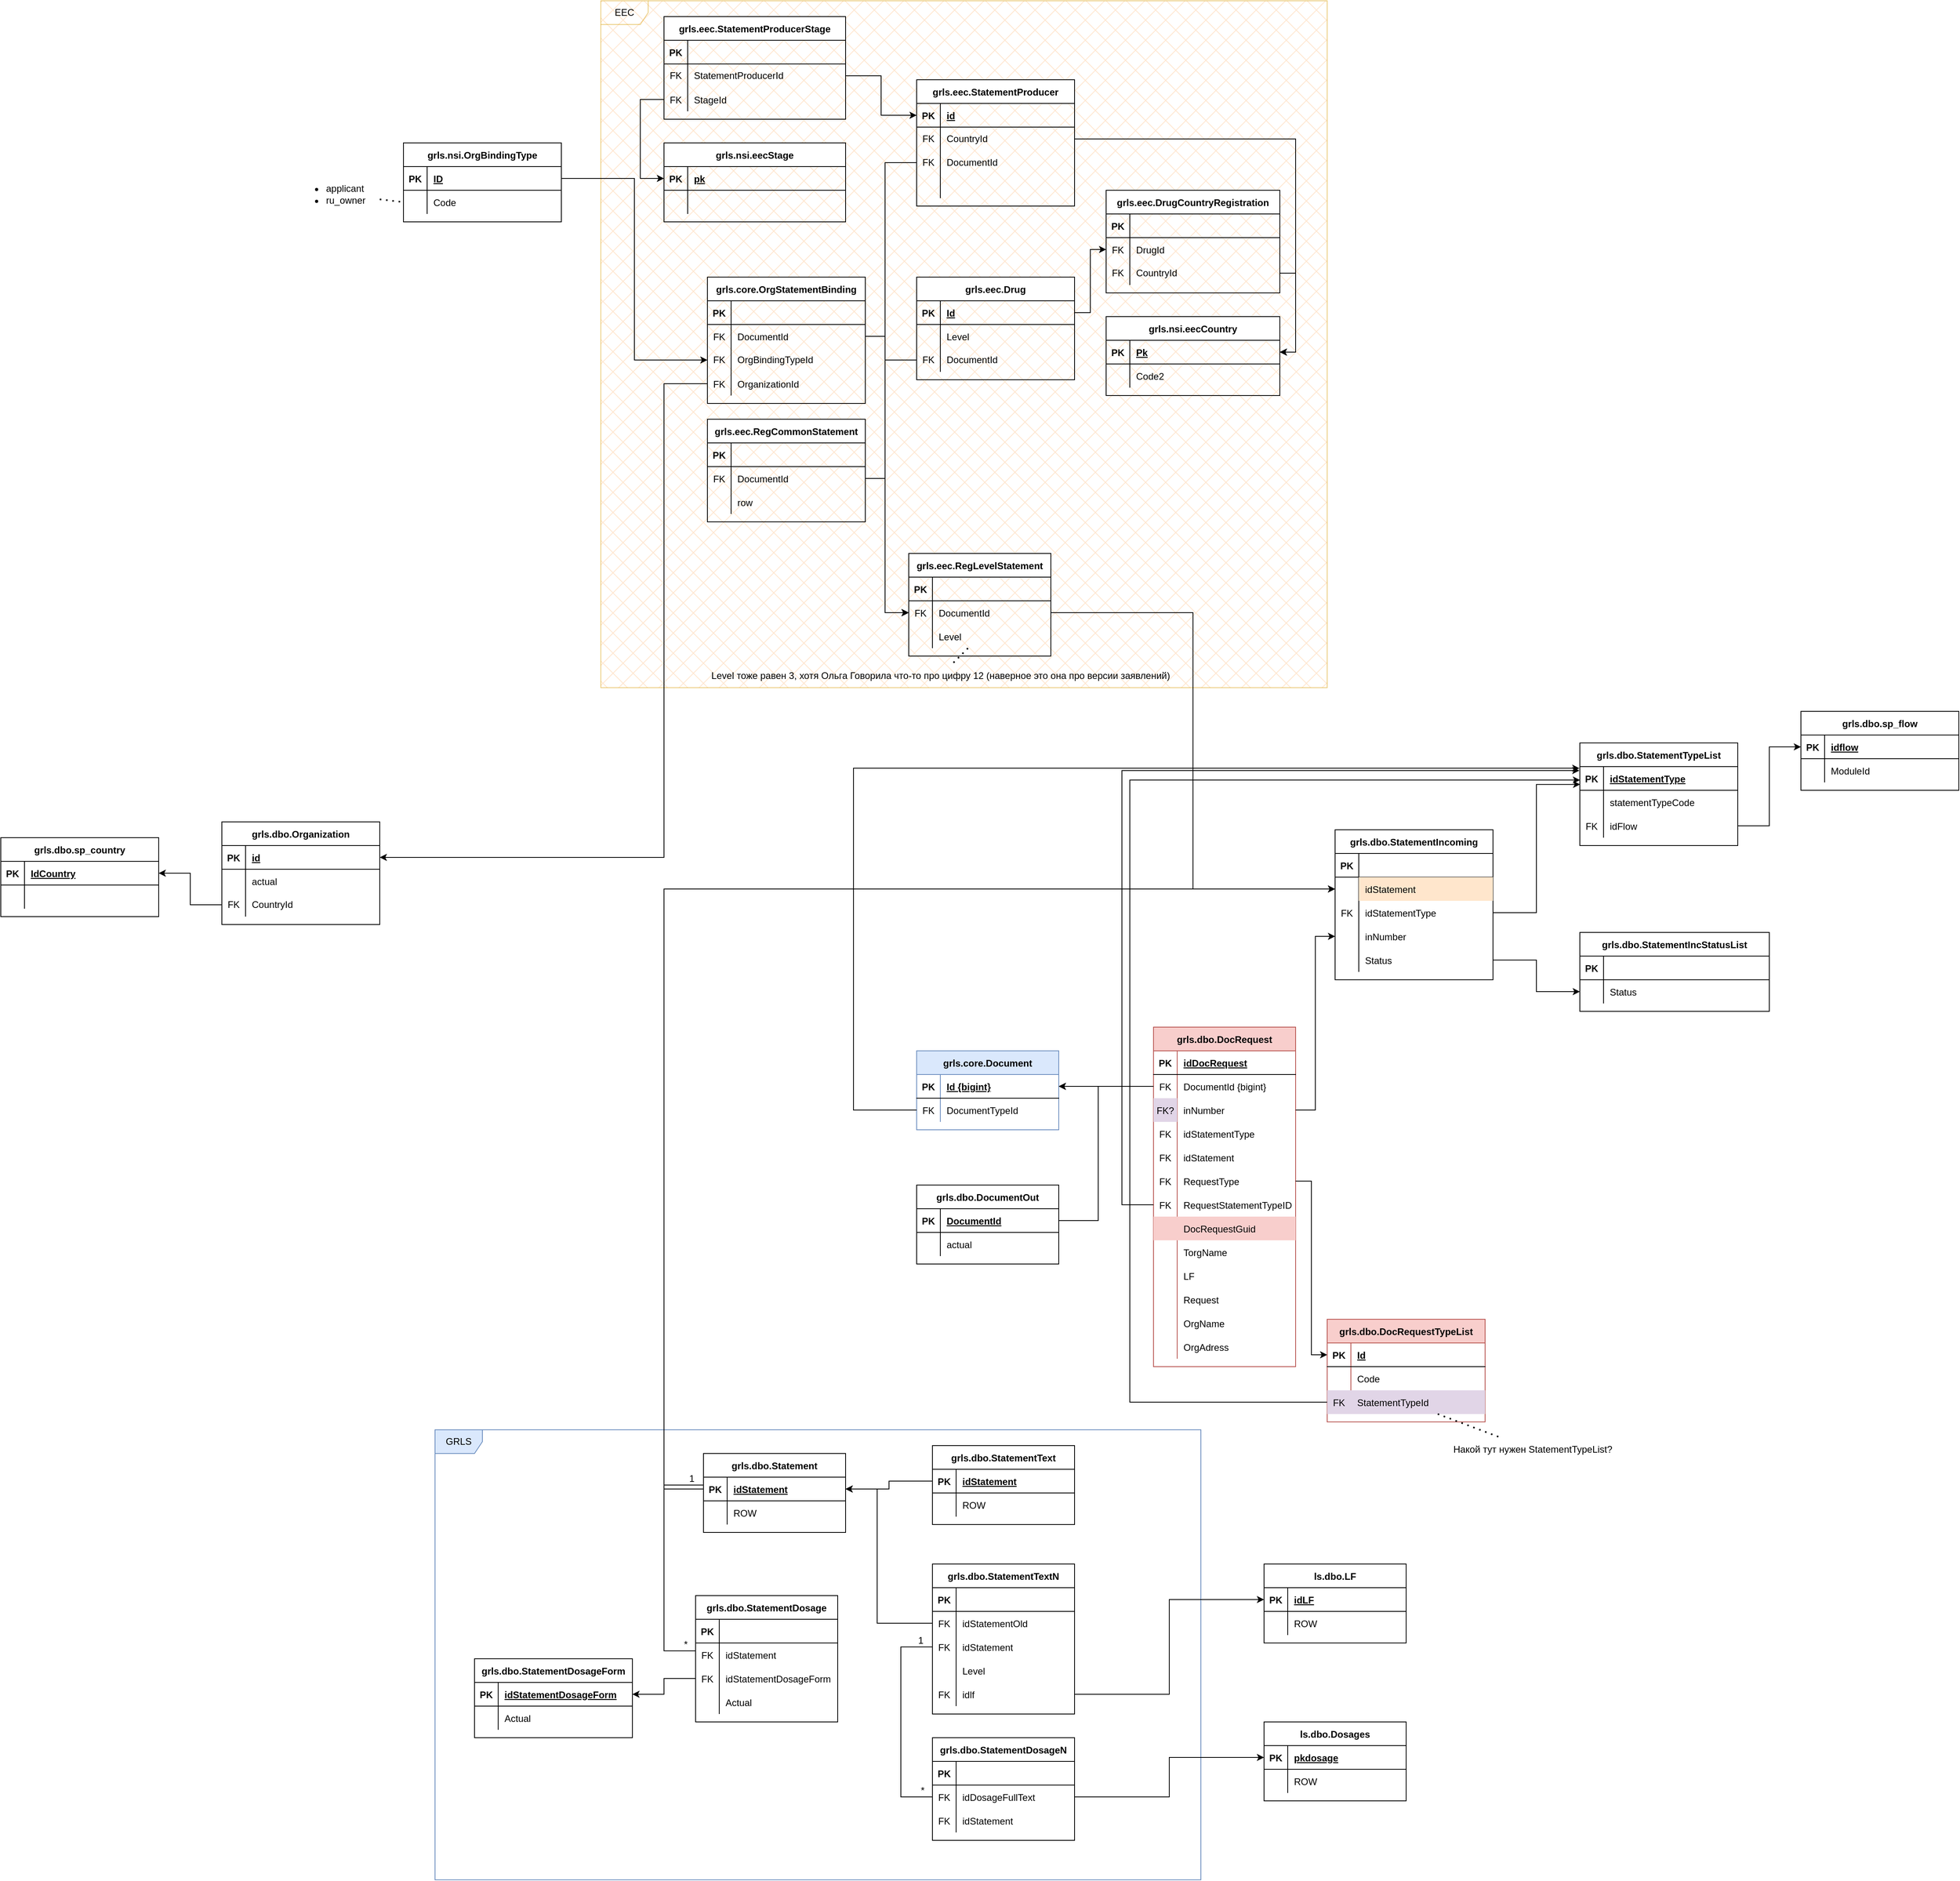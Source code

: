 <mxfile version="20.5.1" type="github">
  <diagram id="xXj67YEfzl7q8_Mgt3IM" name="Страница 1">
    <mxGraphModel dx="2267" dy="1975" grid="1" gridSize="10" guides="1" tooltips="1" connect="1" arrows="1" fold="1" page="1" pageScale="1" pageWidth="827" pageHeight="1169" math="0" shadow="0">
      <root>
        <mxCell id="0" />
        <mxCell id="1" parent="0" />
        <mxCell id="UiWTlUXYri2OAFgiRz7c-2" value="EEC" style="shape=umlFrame;whiteSpace=wrap;html=1;fillColor=#ffe6cc;strokeColor=#d79b00;fillStyle=cross-hatch;sketch=0;noLabel=0;portConstraintRotation=0;connectable=1;allowArrows=0;container=1;backgroundOutline=0;autosize=0;comic=0;fillOpacity=100;height=30;overflow=visible;direction=east;gradientColor=none;swimlaneFillColor=#FFCE9F;opacity=50;" vertex="1" parent="1">
          <mxGeometry x="-440" y="-700" width="920" height="870" as="geometry" />
        </mxCell>
        <mxCell id="UiWTlUXYri2OAFgiRz7c-3" style="edgeStyle=orthogonalEdgeStyle;rounded=0;orthogonalLoop=1;jettySize=auto;html=1;exitX=0;exitY=0.5;exitDx=0;exitDy=0;entryX=0;entryY=0.5;entryDx=0;entryDy=0;" edge="1" parent="UiWTlUXYri2OAFgiRz7c-2" source="UiWTlUXYri2OAFgiRz7c-11" target="UiWTlUXYri2OAFgiRz7c-15">
          <mxGeometry relative="1" as="geometry">
            <Array as="points">
              <mxPoint x="50" y="125" />
              <mxPoint x="50" y="225" />
            </Array>
          </mxGeometry>
        </mxCell>
        <mxCell id="UiWTlUXYri2OAFgiRz7c-4" value="grls.eec.StatementProducerStage" style="shape=table;startSize=30;container=1;collapsible=1;childLayout=tableLayout;fixedRows=1;rowLines=0;fontStyle=1;align=center;resizeLast=1;" vertex="1" parent="UiWTlUXYri2OAFgiRz7c-2">
          <mxGeometry x="80" y="20" width="230" height="130" as="geometry" />
        </mxCell>
        <mxCell id="UiWTlUXYri2OAFgiRz7c-5" value="" style="shape=tableRow;horizontal=0;startSize=0;swimlaneHead=0;swimlaneBody=0;fillColor=none;collapsible=0;dropTarget=0;points=[[0,0.5],[1,0.5]];portConstraint=eastwest;top=0;left=0;right=0;bottom=1;" vertex="1" parent="UiWTlUXYri2OAFgiRz7c-4">
          <mxGeometry y="30" width="230" height="30" as="geometry" />
        </mxCell>
        <mxCell id="UiWTlUXYri2OAFgiRz7c-6" value="PK" style="shape=partialRectangle;connectable=0;fillColor=none;top=0;left=0;bottom=0;right=0;fontStyle=1;overflow=hidden;" vertex="1" parent="UiWTlUXYri2OAFgiRz7c-5">
          <mxGeometry width="30" height="30" as="geometry">
            <mxRectangle width="30" height="30" as="alternateBounds" />
          </mxGeometry>
        </mxCell>
        <mxCell id="UiWTlUXYri2OAFgiRz7c-7" value="" style="shape=partialRectangle;connectable=0;fillColor=none;top=0;left=0;bottom=0;right=0;align=left;spacingLeft=6;fontStyle=5;overflow=hidden;" vertex="1" parent="UiWTlUXYri2OAFgiRz7c-5">
          <mxGeometry x="30" width="200" height="30" as="geometry">
            <mxRectangle width="200" height="30" as="alternateBounds" />
          </mxGeometry>
        </mxCell>
        <mxCell id="UiWTlUXYri2OAFgiRz7c-8" value="" style="shape=tableRow;horizontal=0;startSize=0;swimlaneHead=0;swimlaneBody=0;fillColor=none;collapsible=0;dropTarget=0;points=[[0,0.5],[1,0.5]];portConstraint=eastwest;top=0;left=0;right=0;bottom=0;html=1;" vertex="1" parent="UiWTlUXYri2OAFgiRz7c-4">
          <mxGeometry y="60" width="230" height="30" as="geometry" />
        </mxCell>
        <mxCell id="UiWTlUXYri2OAFgiRz7c-9" value="FK" style="shape=partialRectangle;connectable=0;fillColor=none;top=0;left=0;bottom=0;right=0;fontStyle=0;overflow=hidden;html=1;" vertex="1" parent="UiWTlUXYri2OAFgiRz7c-8">
          <mxGeometry width="30" height="30" as="geometry">
            <mxRectangle width="30" height="30" as="alternateBounds" />
          </mxGeometry>
        </mxCell>
        <mxCell id="UiWTlUXYri2OAFgiRz7c-10" value="StatementProducerId" style="shape=partialRectangle;connectable=0;fillColor=none;top=0;left=0;bottom=0;right=0;align=left;spacingLeft=6;fontStyle=0;overflow=hidden;html=1;" vertex="1" parent="UiWTlUXYri2OAFgiRz7c-8">
          <mxGeometry x="30" width="200" height="30" as="geometry">
            <mxRectangle width="200" height="30" as="alternateBounds" />
          </mxGeometry>
        </mxCell>
        <mxCell id="UiWTlUXYri2OAFgiRz7c-11" value="" style="shape=tableRow;horizontal=0;startSize=0;swimlaneHead=0;swimlaneBody=0;fillColor=none;collapsible=0;dropTarget=0;points=[[0,0.5],[1,0.5]];portConstraint=eastwest;top=0;left=0;right=0;bottom=0;" vertex="1" parent="UiWTlUXYri2OAFgiRz7c-4">
          <mxGeometry y="90" width="230" height="30" as="geometry" />
        </mxCell>
        <mxCell id="UiWTlUXYri2OAFgiRz7c-12" value="FK" style="shape=partialRectangle;connectable=0;fillColor=none;top=0;left=0;bottom=0;right=0;editable=1;overflow=hidden;" vertex="1" parent="UiWTlUXYri2OAFgiRz7c-11">
          <mxGeometry width="30" height="30" as="geometry">
            <mxRectangle width="30" height="30" as="alternateBounds" />
          </mxGeometry>
        </mxCell>
        <mxCell id="UiWTlUXYri2OAFgiRz7c-13" value="StageId" style="shape=partialRectangle;connectable=0;fillColor=none;top=0;left=0;bottom=0;right=0;align=left;spacingLeft=6;overflow=hidden;" vertex="1" parent="UiWTlUXYri2OAFgiRz7c-11">
          <mxGeometry x="30" width="200" height="30" as="geometry">
            <mxRectangle width="200" height="30" as="alternateBounds" />
          </mxGeometry>
        </mxCell>
        <mxCell id="UiWTlUXYri2OAFgiRz7c-14" value="grls.nsi.eecStage" style="shape=table;startSize=30;container=1;collapsible=1;childLayout=tableLayout;fixedRows=1;rowLines=0;fontStyle=1;align=center;resizeLast=1;" vertex="1" parent="UiWTlUXYri2OAFgiRz7c-2">
          <mxGeometry x="80" y="180" width="230" height="100" as="geometry" />
        </mxCell>
        <mxCell id="UiWTlUXYri2OAFgiRz7c-15" value="" style="shape=tableRow;horizontal=0;startSize=0;swimlaneHead=0;swimlaneBody=0;fillColor=none;collapsible=0;dropTarget=0;points=[[0,0.5],[1,0.5]];portConstraint=eastwest;top=0;left=0;right=0;bottom=1;" vertex="1" parent="UiWTlUXYri2OAFgiRz7c-14">
          <mxGeometry y="30" width="230" height="30" as="geometry" />
        </mxCell>
        <mxCell id="UiWTlUXYri2OAFgiRz7c-16" value="PK" style="shape=partialRectangle;connectable=0;fillColor=none;top=0;left=0;bottom=0;right=0;fontStyle=1;overflow=hidden;" vertex="1" parent="UiWTlUXYri2OAFgiRz7c-15">
          <mxGeometry width="30" height="30" as="geometry">
            <mxRectangle width="30" height="30" as="alternateBounds" />
          </mxGeometry>
        </mxCell>
        <mxCell id="UiWTlUXYri2OAFgiRz7c-17" value="pk" style="shape=partialRectangle;connectable=0;fillColor=none;top=0;left=0;bottom=0;right=0;align=left;spacingLeft=6;fontStyle=5;overflow=hidden;" vertex="1" parent="UiWTlUXYri2OAFgiRz7c-15">
          <mxGeometry x="30" width="200" height="30" as="geometry">
            <mxRectangle width="200" height="30" as="alternateBounds" />
          </mxGeometry>
        </mxCell>
        <mxCell id="UiWTlUXYri2OAFgiRz7c-18" value="" style="shape=tableRow;horizontal=0;startSize=0;swimlaneHead=0;swimlaneBody=0;fillColor=none;collapsible=0;dropTarget=0;points=[[0,0.5],[1,0.5]];portConstraint=eastwest;top=0;left=0;right=0;bottom=0;html=1;" vertex="1" parent="UiWTlUXYri2OAFgiRz7c-14">
          <mxGeometry y="60" width="230" height="30" as="geometry" />
        </mxCell>
        <mxCell id="UiWTlUXYri2OAFgiRz7c-19" value="&amp;nbsp;" style="shape=partialRectangle;connectable=0;fillColor=none;top=0;left=0;bottom=0;right=0;fontStyle=0;overflow=hidden;html=1;" vertex="1" parent="UiWTlUXYri2OAFgiRz7c-18">
          <mxGeometry width="30" height="30" as="geometry">
            <mxRectangle width="30" height="30" as="alternateBounds" />
          </mxGeometry>
        </mxCell>
        <mxCell id="UiWTlUXYri2OAFgiRz7c-20" value="&amp;nbsp;" style="shape=partialRectangle;connectable=0;fillColor=none;top=0;left=0;bottom=0;right=0;align=left;spacingLeft=6;fontStyle=0;overflow=hidden;html=1;" vertex="1" parent="UiWTlUXYri2OAFgiRz7c-18">
          <mxGeometry x="30" width="200" height="30" as="geometry">
            <mxRectangle width="200" height="30" as="alternateBounds" />
          </mxGeometry>
        </mxCell>
        <mxCell id="UiWTlUXYri2OAFgiRz7c-21" value="GRLS" style="shape=umlFrame;whiteSpace=wrap;html=1;fillColor=#dae8fc;strokeColor=#6c8ebf;" vertex="1" parent="1">
          <mxGeometry x="-650" y="1110" width="970" height="570" as="geometry" />
        </mxCell>
        <mxCell id="UiWTlUXYri2OAFgiRz7c-22" value="grls.dbo.DocRequest" style="shape=table;startSize=30;container=1;collapsible=1;childLayout=tableLayout;fixedRows=1;rowLines=0;fontStyle=1;align=center;resizeLast=1;fillColor=#f8cecc;strokeColor=#b85450;" vertex="1" parent="1">
          <mxGeometry x="260" y="600" width="180" height="430" as="geometry" />
        </mxCell>
        <mxCell id="UiWTlUXYri2OAFgiRz7c-23" value="" style="shape=tableRow;horizontal=0;startSize=0;swimlaneHead=0;swimlaneBody=0;fillColor=none;collapsible=0;dropTarget=0;points=[[0,0.5],[1,0.5]];portConstraint=eastwest;top=0;left=0;right=0;bottom=1;" vertex="1" parent="UiWTlUXYri2OAFgiRz7c-22">
          <mxGeometry y="30" width="180" height="30" as="geometry" />
        </mxCell>
        <mxCell id="UiWTlUXYri2OAFgiRz7c-24" value="PK" style="shape=partialRectangle;connectable=0;fillColor=none;top=0;left=0;bottom=0;right=0;fontStyle=1;overflow=hidden;" vertex="1" parent="UiWTlUXYri2OAFgiRz7c-23">
          <mxGeometry width="30" height="30" as="geometry">
            <mxRectangle width="30" height="30" as="alternateBounds" />
          </mxGeometry>
        </mxCell>
        <mxCell id="UiWTlUXYri2OAFgiRz7c-25" value="idDocRequest" style="shape=partialRectangle;connectable=0;fillColor=none;top=0;left=0;bottom=0;right=0;align=left;spacingLeft=6;fontStyle=5;overflow=hidden;" vertex="1" parent="UiWTlUXYri2OAFgiRz7c-23">
          <mxGeometry x="30" width="150" height="30" as="geometry">
            <mxRectangle width="150" height="30" as="alternateBounds" />
          </mxGeometry>
        </mxCell>
        <mxCell id="UiWTlUXYri2OAFgiRz7c-330" value="" style="shape=tableRow;horizontal=0;startSize=0;swimlaneHead=0;swimlaneBody=0;fillColor=none;collapsible=0;dropTarget=0;points=[[0,0.5],[1,0.5]];portConstraint=eastwest;top=0;left=0;right=0;bottom=0;" vertex="1" parent="UiWTlUXYri2OAFgiRz7c-22">
          <mxGeometry y="60" width="180" height="30" as="geometry" />
        </mxCell>
        <mxCell id="UiWTlUXYri2OAFgiRz7c-331" value="FK" style="shape=partialRectangle;connectable=0;fillColor=none;top=0;left=0;bottom=0;right=0;fontStyle=0;overflow=hidden;" vertex="1" parent="UiWTlUXYri2OAFgiRz7c-330">
          <mxGeometry width="30" height="30" as="geometry">
            <mxRectangle width="30" height="30" as="alternateBounds" />
          </mxGeometry>
        </mxCell>
        <mxCell id="UiWTlUXYri2OAFgiRz7c-332" value="DocumentId {bigint}" style="shape=partialRectangle;connectable=0;fillColor=none;top=0;left=0;bottom=0;right=0;align=left;spacingLeft=6;fontStyle=0;overflow=hidden;" vertex="1" parent="UiWTlUXYri2OAFgiRz7c-330">
          <mxGeometry x="30" width="150" height="30" as="geometry">
            <mxRectangle width="150" height="30" as="alternateBounds" />
          </mxGeometry>
        </mxCell>
        <mxCell id="UiWTlUXYri2OAFgiRz7c-26" value="" style="shape=tableRow;horizontal=0;startSize=0;swimlaneHead=0;swimlaneBody=0;fillColor=none;collapsible=0;dropTarget=0;points=[[0,0.5],[1,0.5]];portConstraint=eastwest;top=0;left=0;right=0;bottom=0;" vertex="1" parent="UiWTlUXYri2OAFgiRz7c-22">
          <mxGeometry y="90" width="180" height="30" as="geometry" />
        </mxCell>
        <mxCell id="UiWTlUXYri2OAFgiRz7c-27" value="FK?" style="shape=partialRectangle;connectable=0;fillColor=#e1d5e7;top=0;left=0;bottom=0;right=0;editable=1;overflow=hidden;strokeColor=#9673a6;" vertex="1" parent="UiWTlUXYri2OAFgiRz7c-26">
          <mxGeometry width="30" height="30" as="geometry">
            <mxRectangle width="30" height="30" as="alternateBounds" />
          </mxGeometry>
        </mxCell>
        <mxCell id="UiWTlUXYri2OAFgiRz7c-28" value="inNumber" style="shape=partialRectangle;connectable=0;fillColor=none;top=0;left=0;bottom=0;right=0;align=left;spacingLeft=6;overflow=hidden;" vertex="1" parent="UiWTlUXYri2OAFgiRz7c-26">
          <mxGeometry x="30" width="150" height="30" as="geometry">
            <mxRectangle width="150" height="30" as="alternateBounds" />
          </mxGeometry>
        </mxCell>
        <mxCell id="UiWTlUXYri2OAFgiRz7c-349" value="" style="shape=tableRow;horizontal=0;startSize=0;swimlaneHead=0;swimlaneBody=0;fillColor=none;collapsible=0;dropTarget=0;points=[[0,0.5],[1,0.5]];portConstraint=eastwest;top=0;left=0;right=0;bottom=0;" vertex="1" parent="UiWTlUXYri2OAFgiRz7c-22">
          <mxGeometry y="120" width="180" height="30" as="geometry" />
        </mxCell>
        <mxCell id="UiWTlUXYri2OAFgiRz7c-350" value="FK" style="shape=partialRectangle;connectable=0;fillColor=none;top=0;left=0;bottom=0;right=0;editable=1;overflow=hidden;" vertex="1" parent="UiWTlUXYri2OAFgiRz7c-349">
          <mxGeometry width="30" height="30" as="geometry">
            <mxRectangle width="30" height="30" as="alternateBounds" />
          </mxGeometry>
        </mxCell>
        <mxCell id="UiWTlUXYri2OAFgiRz7c-351" value="idStatementType" style="shape=partialRectangle;connectable=0;fillColor=none;top=0;left=0;bottom=0;right=0;align=left;spacingLeft=6;overflow=hidden;" vertex="1" parent="UiWTlUXYri2OAFgiRz7c-349">
          <mxGeometry x="30" width="150" height="30" as="geometry">
            <mxRectangle width="150" height="30" as="alternateBounds" />
          </mxGeometry>
        </mxCell>
        <mxCell id="UiWTlUXYri2OAFgiRz7c-352" value="" style="shape=tableRow;horizontal=0;startSize=0;swimlaneHead=0;swimlaneBody=0;fillColor=none;collapsible=0;dropTarget=0;points=[[0,0.5],[1,0.5]];portConstraint=eastwest;top=0;left=0;right=0;bottom=0;" vertex="1" parent="UiWTlUXYri2OAFgiRz7c-22">
          <mxGeometry y="150" width="180" height="30" as="geometry" />
        </mxCell>
        <mxCell id="UiWTlUXYri2OAFgiRz7c-353" value="FK" style="shape=partialRectangle;connectable=0;fillColor=none;top=0;left=0;bottom=0;right=0;editable=1;overflow=hidden;" vertex="1" parent="UiWTlUXYri2OAFgiRz7c-352">
          <mxGeometry width="30" height="30" as="geometry">
            <mxRectangle width="30" height="30" as="alternateBounds" />
          </mxGeometry>
        </mxCell>
        <mxCell id="UiWTlUXYri2OAFgiRz7c-354" value="idStatement" style="shape=partialRectangle;connectable=0;fillColor=none;top=0;left=0;bottom=0;right=0;align=left;spacingLeft=6;overflow=hidden;" vertex="1" parent="UiWTlUXYri2OAFgiRz7c-352">
          <mxGeometry x="30" width="150" height="30" as="geometry">
            <mxRectangle width="150" height="30" as="alternateBounds" />
          </mxGeometry>
        </mxCell>
        <mxCell id="UiWTlUXYri2OAFgiRz7c-355" value="" style="shape=tableRow;horizontal=0;startSize=0;swimlaneHead=0;swimlaneBody=0;fillColor=none;collapsible=0;dropTarget=0;points=[[0,0.5],[1,0.5]];portConstraint=eastwest;top=0;left=0;right=0;bottom=0;" vertex="1" parent="UiWTlUXYri2OAFgiRz7c-22">
          <mxGeometry y="180" width="180" height="30" as="geometry" />
        </mxCell>
        <mxCell id="UiWTlUXYri2OAFgiRz7c-356" value="FK" style="shape=partialRectangle;connectable=0;top=0;left=0;bottom=0;right=0;fontStyle=0;overflow=hidden;fillColor=none;" vertex="1" parent="UiWTlUXYri2OAFgiRz7c-355">
          <mxGeometry width="30" height="30" as="geometry">
            <mxRectangle width="30" height="30" as="alternateBounds" />
          </mxGeometry>
        </mxCell>
        <mxCell id="UiWTlUXYri2OAFgiRz7c-357" value="RequestType" style="shape=partialRectangle;connectable=0;fillColor=none;top=0;left=0;bottom=0;right=0;align=left;spacingLeft=6;fontStyle=0;overflow=hidden;" vertex="1" parent="UiWTlUXYri2OAFgiRz7c-355">
          <mxGeometry x="30" width="150" height="30" as="geometry">
            <mxRectangle width="150" height="30" as="alternateBounds" />
          </mxGeometry>
        </mxCell>
        <mxCell id="UiWTlUXYri2OAFgiRz7c-361" value="" style="shape=tableRow;horizontal=0;startSize=0;swimlaneHead=0;swimlaneBody=0;fillColor=none;collapsible=0;dropTarget=0;points=[[0,0.5],[1,0.5]];portConstraint=eastwest;top=0;left=0;right=0;bottom=0;" vertex="1" parent="UiWTlUXYri2OAFgiRz7c-22">
          <mxGeometry y="210" width="180" height="30" as="geometry" />
        </mxCell>
        <mxCell id="UiWTlUXYri2OAFgiRz7c-362" value="FK" style="shape=partialRectangle;connectable=0;fillColor=none;top=0;left=0;bottom=0;right=0;editable=1;overflow=hidden;" vertex="1" parent="UiWTlUXYri2OAFgiRz7c-361">
          <mxGeometry width="30" height="30" as="geometry">
            <mxRectangle width="30" height="30" as="alternateBounds" />
          </mxGeometry>
        </mxCell>
        <mxCell id="UiWTlUXYri2OAFgiRz7c-363" value="RequestStatementTypeID" style="shape=partialRectangle;connectable=0;fillColor=none;top=0;left=0;bottom=0;right=0;align=left;spacingLeft=6;overflow=hidden;" vertex="1" parent="UiWTlUXYri2OAFgiRz7c-361">
          <mxGeometry x="30" width="150" height="30" as="geometry">
            <mxRectangle width="150" height="30" as="alternateBounds" />
          </mxGeometry>
        </mxCell>
        <mxCell id="UiWTlUXYri2OAFgiRz7c-358" value="" style="shape=tableRow;horizontal=0;startSize=0;swimlaneHead=0;swimlaneBody=0;fillColor=#f8cecc;collapsible=0;dropTarget=0;points=[[0,0.5],[1,0.5]];portConstraint=eastwest;top=0;left=0;right=0;bottom=0;strokeColor=#b85450;" vertex="1" parent="UiWTlUXYri2OAFgiRz7c-22">
          <mxGeometry y="240" width="180" height="30" as="geometry" />
        </mxCell>
        <mxCell id="UiWTlUXYri2OAFgiRz7c-359" value="" style="shape=partialRectangle;connectable=0;fillColor=none;top=0;left=0;bottom=0;right=0;editable=1;overflow=hidden;" vertex="1" parent="UiWTlUXYri2OAFgiRz7c-358">
          <mxGeometry width="30" height="30" as="geometry">
            <mxRectangle width="30" height="30" as="alternateBounds" />
          </mxGeometry>
        </mxCell>
        <mxCell id="UiWTlUXYri2OAFgiRz7c-360" value="DocRequestGuid" style="shape=partialRectangle;connectable=0;fillColor=none;top=0;left=0;bottom=0;right=0;align=left;spacingLeft=6;overflow=hidden;" vertex="1" parent="UiWTlUXYri2OAFgiRz7c-358">
          <mxGeometry x="30" width="150" height="30" as="geometry">
            <mxRectangle width="150" height="30" as="alternateBounds" />
          </mxGeometry>
        </mxCell>
        <mxCell id="UiWTlUXYri2OAFgiRz7c-333" value="" style="shape=tableRow;horizontal=0;startSize=0;swimlaneHead=0;swimlaneBody=0;fillColor=none;collapsible=0;dropTarget=0;points=[[0,0.5],[1,0.5]];portConstraint=eastwest;top=0;left=0;right=0;bottom=0;" vertex="1" parent="UiWTlUXYri2OAFgiRz7c-22">
          <mxGeometry y="270" width="180" height="30" as="geometry" />
        </mxCell>
        <mxCell id="UiWTlUXYri2OAFgiRz7c-334" value="" style="shape=partialRectangle;connectable=0;fillColor=none;top=0;left=0;bottom=0;right=0;editable=1;overflow=hidden;" vertex="1" parent="UiWTlUXYri2OAFgiRz7c-333">
          <mxGeometry width="30" height="30" as="geometry">
            <mxRectangle width="30" height="30" as="alternateBounds" />
          </mxGeometry>
        </mxCell>
        <mxCell id="UiWTlUXYri2OAFgiRz7c-335" value="TorgName" style="shape=partialRectangle;connectable=0;fillColor=none;top=0;left=0;bottom=0;right=0;align=left;spacingLeft=6;overflow=hidden;" vertex="1" parent="UiWTlUXYri2OAFgiRz7c-333">
          <mxGeometry x="30" width="150" height="30" as="geometry">
            <mxRectangle width="150" height="30" as="alternateBounds" />
          </mxGeometry>
        </mxCell>
        <mxCell id="UiWTlUXYri2OAFgiRz7c-336" value="" style="shape=tableRow;horizontal=0;startSize=0;swimlaneHead=0;swimlaneBody=0;fillColor=none;collapsible=0;dropTarget=0;points=[[0,0.5],[1,0.5]];portConstraint=eastwest;top=0;left=0;right=0;bottom=0;" vertex="1" parent="UiWTlUXYri2OAFgiRz7c-22">
          <mxGeometry y="300" width="180" height="30" as="geometry" />
        </mxCell>
        <mxCell id="UiWTlUXYri2OAFgiRz7c-337" value="" style="shape=partialRectangle;connectable=0;fillColor=none;top=0;left=0;bottom=0;right=0;editable=1;overflow=hidden;" vertex="1" parent="UiWTlUXYri2OAFgiRz7c-336">
          <mxGeometry width="30" height="30" as="geometry">
            <mxRectangle width="30" height="30" as="alternateBounds" />
          </mxGeometry>
        </mxCell>
        <mxCell id="UiWTlUXYri2OAFgiRz7c-338" value="LF" style="shape=partialRectangle;connectable=0;fillColor=none;top=0;left=0;bottom=0;right=0;align=left;spacingLeft=6;overflow=hidden;" vertex="1" parent="UiWTlUXYri2OAFgiRz7c-336">
          <mxGeometry x="30" width="150" height="30" as="geometry">
            <mxRectangle width="150" height="30" as="alternateBounds" />
          </mxGeometry>
        </mxCell>
        <mxCell id="UiWTlUXYri2OAFgiRz7c-340" value="" style="shape=tableRow;horizontal=0;startSize=0;swimlaneHead=0;swimlaneBody=0;fillColor=none;collapsible=0;dropTarget=0;points=[[0,0.5],[1,0.5]];portConstraint=eastwest;top=0;left=0;right=0;bottom=0;" vertex="1" parent="UiWTlUXYri2OAFgiRz7c-22">
          <mxGeometry y="330" width="180" height="30" as="geometry" />
        </mxCell>
        <mxCell id="UiWTlUXYri2OAFgiRz7c-341" value="" style="shape=partialRectangle;connectable=0;fillColor=none;top=0;left=0;bottom=0;right=0;editable=1;overflow=hidden;" vertex="1" parent="UiWTlUXYri2OAFgiRz7c-340">
          <mxGeometry width="30" height="30" as="geometry">
            <mxRectangle width="30" height="30" as="alternateBounds" />
          </mxGeometry>
        </mxCell>
        <mxCell id="UiWTlUXYri2OAFgiRz7c-342" value="Request" style="shape=partialRectangle;connectable=0;fillColor=none;top=0;left=0;bottom=0;right=0;align=left;spacingLeft=6;overflow=hidden;" vertex="1" parent="UiWTlUXYri2OAFgiRz7c-340">
          <mxGeometry x="30" width="150" height="30" as="geometry">
            <mxRectangle width="150" height="30" as="alternateBounds" />
          </mxGeometry>
        </mxCell>
        <mxCell id="UiWTlUXYri2OAFgiRz7c-343" value="" style="shape=tableRow;horizontal=0;startSize=0;swimlaneHead=0;swimlaneBody=0;fillColor=none;collapsible=0;dropTarget=0;points=[[0,0.5],[1,0.5]];portConstraint=eastwest;top=0;left=0;right=0;bottom=0;" vertex="1" parent="UiWTlUXYri2OAFgiRz7c-22">
          <mxGeometry y="360" width="180" height="30" as="geometry" />
        </mxCell>
        <mxCell id="UiWTlUXYri2OAFgiRz7c-344" value="" style="shape=partialRectangle;connectable=0;fillColor=none;top=0;left=0;bottom=0;right=0;editable=1;overflow=hidden;" vertex="1" parent="UiWTlUXYri2OAFgiRz7c-343">
          <mxGeometry width="30" height="30" as="geometry">
            <mxRectangle width="30" height="30" as="alternateBounds" />
          </mxGeometry>
        </mxCell>
        <mxCell id="UiWTlUXYri2OAFgiRz7c-345" value="OrgName" style="shape=partialRectangle;connectable=0;fillColor=none;top=0;left=0;bottom=0;right=0;align=left;spacingLeft=6;overflow=hidden;" vertex="1" parent="UiWTlUXYri2OAFgiRz7c-343">
          <mxGeometry x="30" width="150" height="30" as="geometry">
            <mxRectangle width="150" height="30" as="alternateBounds" />
          </mxGeometry>
        </mxCell>
        <mxCell id="UiWTlUXYri2OAFgiRz7c-346" value="" style="shape=tableRow;horizontal=0;startSize=0;swimlaneHead=0;swimlaneBody=0;fillColor=none;collapsible=0;dropTarget=0;points=[[0,0.5],[1,0.5]];portConstraint=eastwest;top=0;left=0;right=0;bottom=0;" vertex="1" parent="UiWTlUXYri2OAFgiRz7c-22">
          <mxGeometry y="390" width="180" height="30" as="geometry" />
        </mxCell>
        <mxCell id="UiWTlUXYri2OAFgiRz7c-347" value="" style="shape=partialRectangle;connectable=0;fillColor=none;top=0;left=0;bottom=0;right=0;editable=1;overflow=hidden;" vertex="1" parent="UiWTlUXYri2OAFgiRz7c-346">
          <mxGeometry width="30" height="30" as="geometry">
            <mxRectangle width="30" height="30" as="alternateBounds" />
          </mxGeometry>
        </mxCell>
        <mxCell id="UiWTlUXYri2OAFgiRz7c-348" value="OrgAdress" style="shape=partialRectangle;connectable=0;fillColor=none;top=0;left=0;bottom=0;right=0;align=left;spacingLeft=6;overflow=hidden;" vertex="1" parent="UiWTlUXYri2OAFgiRz7c-346">
          <mxGeometry x="30" width="150" height="30" as="geometry">
            <mxRectangle width="150" height="30" as="alternateBounds" />
          </mxGeometry>
        </mxCell>
        <mxCell id="UiWTlUXYri2OAFgiRz7c-35" value="grls.core.Document" style="shape=table;startSize=30;container=1;collapsible=1;childLayout=tableLayout;fixedRows=1;rowLines=0;fontStyle=1;align=center;resizeLast=1;fillColor=#dae8fc;strokeColor=#6c8ebf;" vertex="1" parent="1">
          <mxGeometry x="-40" y="630" width="180" height="100" as="geometry" />
        </mxCell>
        <mxCell id="UiWTlUXYri2OAFgiRz7c-36" value="" style="shape=tableRow;horizontal=0;startSize=0;swimlaneHead=0;swimlaneBody=0;fillColor=none;collapsible=0;dropTarget=0;points=[[0,0.5],[1,0.5]];portConstraint=eastwest;top=0;left=0;right=0;bottom=1;" vertex="1" parent="UiWTlUXYri2OAFgiRz7c-35">
          <mxGeometry y="30" width="180" height="30" as="geometry" />
        </mxCell>
        <mxCell id="UiWTlUXYri2OAFgiRz7c-37" value="PK" style="shape=partialRectangle;connectable=0;fillColor=none;top=0;left=0;bottom=0;right=0;fontStyle=1;overflow=hidden;" vertex="1" parent="UiWTlUXYri2OAFgiRz7c-36">
          <mxGeometry width="30" height="30" as="geometry">
            <mxRectangle width="30" height="30" as="alternateBounds" />
          </mxGeometry>
        </mxCell>
        <mxCell id="UiWTlUXYri2OAFgiRz7c-38" value="Id {bigint}" style="shape=partialRectangle;connectable=0;fillColor=none;top=0;left=0;bottom=0;right=0;align=left;spacingLeft=6;fontStyle=5;overflow=hidden;" vertex="1" parent="UiWTlUXYri2OAFgiRz7c-36">
          <mxGeometry x="30" width="150" height="30" as="geometry">
            <mxRectangle width="150" height="30" as="alternateBounds" />
          </mxGeometry>
        </mxCell>
        <mxCell id="UiWTlUXYri2OAFgiRz7c-39" value="" style="shape=tableRow;horizontal=0;startSize=0;swimlaneHead=0;swimlaneBody=0;fillColor=none;collapsible=0;dropTarget=0;points=[[0,0.5],[1,0.5]];portConstraint=eastwest;top=0;left=0;right=0;bottom=0;" vertex="1" parent="UiWTlUXYri2OAFgiRz7c-35">
          <mxGeometry y="60" width="180" height="30" as="geometry" />
        </mxCell>
        <mxCell id="UiWTlUXYri2OAFgiRz7c-40" value="FK" style="shape=partialRectangle;connectable=0;fillColor=none;top=0;left=0;bottom=0;right=0;editable=1;overflow=hidden;" vertex="1" parent="UiWTlUXYri2OAFgiRz7c-39">
          <mxGeometry width="30" height="30" as="geometry">
            <mxRectangle width="30" height="30" as="alternateBounds" />
          </mxGeometry>
        </mxCell>
        <mxCell id="UiWTlUXYri2OAFgiRz7c-41" value="DocumentTypeId" style="shape=partialRectangle;connectable=0;fillColor=none;top=0;left=0;bottom=0;right=0;align=left;spacingLeft=6;overflow=hidden;" vertex="1" parent="UiWTlUXYri2OAFgiRz7c-39">
          <mxGeometry x="30" width="150" height="30" as="geometry">
            <mxRectangle width="150" height="30" as="alternateBounds" />
          </mxGeometry>
        </mxCell>
        <mxCell id="UiWTlUXYri2OAFgiRz7c-42" style="edgeStyle=orthogonalEdgeStyle;rounded=0;orthogonalLoop=1;jettySize=auto;html=1;exitX=0;exitY=0.5;exitDx=0;exitDy=0;" edge="1" parent="1" source="UiWTlUXYri2OAFgiRz7c-330" target="UiWTlUXYri2OAFgiRz7c-36">
          <mxGeometry relative="1" as="geometry" />
        </mxCell>
        <mxCell id="UiWTlUXYri2OAFgiRz7c-62" value="grls.dbo.StatementIncoming" style="shape=table;startSize=30;container=1;collapsible=1;childLayout=tableLayout;fixedRows=1;rowLines=0;fontStyle=1;align=center;resizeLast=1;" vertex="1" parent="1">
          <mxGeometry x="490" y="350" width="200" height="190" as="geometry" />
        </mxCell>
        <mxCell id="UiWTlUXYri2OAFgiRz7c-63" value="" style="shape=tableRow;horizontal=0;startSize=0;swimlaneHead=0;swimlaneBody=0;fillColor=none;collapsible=0;dropTarget=0;points=[[0,0.5],[1,0.5]];portConstraint=eastwest;top=0;left=0;right=0;bottom=1;" vertex="1" parent="UiWTlUXYri2OAFgiRz7c-62">
          <mxGeometry y="30" width="200" height="30" as="geometry" />
        </mxCell>
        <mxCell id="UiWTlUXYri2OAFgiRz7c-64" value="PK" style="shape=partialRectangle;connectable=0;fillColor=none;top=0;left=0;bottom=0;right=0;fontStyle=1;overflow=hidden;" vertex="1" parent="UiWTlUXYri2OAFgiRz7c-63">
          <mxGeometry width="30" height="30" as="geometry">
            <mxRectangle width="30" height="30" as="alternateBounds" />
          </mxGeometry>
        </mxCell>
        <mxCell id="UiWTlUXYri2OAFgiRz7c-65" value="" style="shape=partialRectangle;connectable=0;fillColor=none;top=0;left=0;bottom=0;right=0;align=left;spacingLeft=6;fontStyle=5;overflow=hidden;" vertex="1" parent="UiWTlUXYri2OAFgiRz7c-63">
          <mxGeometry x="30" width="170" height="30" as="geometry">
            <mxRectangle width="170" height="30" as="alternateBounds" />
          </mxGeometry>
        </mxCell>
        <mxCell id="UiWTlUXYri2OAFgiRz7c-66" value="" style="shape=tableRow;horizontal=0;startSize=0;swimlaneHead=0;swimlaneBody=0;fillColor=none;collapsible=0;dropTarget=0;points=[[0,0.5],[1,0.5]];portConstraint=eastwest;top=0;left=0;right=0;bottom=0;" vertex="1" parent="UiWTlUXYri2OAFgiRz7c-62">
          <mxGeometry y="60" width="200" height="30" as="geometry" />
        </mxCell>
        <mxCell id="UiWTlUXYri2OAFgiRz7c-67" value="" style="shape=partialRectangle;connectable=0;fillColor=none;top=0;left=0;bottom=0;right=0;editable=1;overflow=hidden;" vertex="1" parent="UiWTlUXYri2OAFgiRz7c-66">
          <mxGeometry width="30" height="30" as="geometry">
            <mxRectangle width="30" height="30" as="alternateBounds" />
          </mxGeometry>
        </mxCell>
        <mxCell id="UiWTlUXYri2OAFgiRz7c-68" value="idStatement" style="shape=partialRectangle;connectable=0;fillColor=#ffe6cc;top=0;left=0;bottom=0;right=0;align=left;spacingLeft=6;overflow=hidden;strokeColor=#d79b00;" vertex="1" parent="UiWTlUXYri2OAFgiRz7c-66">
          <mxGeometry x="30" width="170" height="30" as="geometry">
            <mxRectangle width="170" height="30" as="alternateBounds" />
          </mxGeometry>
        </mxCell>
        <mxCell id="UiWTlUXYri2OAFgiRz7c-69" value="" style="shape=tableRow;horizontal=0;startSize=0;swimlaneHead=0;swimlaneBody=0;fillColor=none;collapsible=0;dropTarget=0;points=[[0,0.5],[1,0.5]];portConstraint=eastwest;top=0;left=0;right=0;bottom=0;" vertex="1" parent="UiWTlUXYri2OAFgiRz7c-62">
          <mxGeometry y="90" width="200" height="30" as="geometry" />
        </mxCell>
        <mxCell id="UiWTlUXYri2OAFgiRz7c-70" value="FK" style="shape=partialRectangle;connectable=0;fillColor=none;top=0;left=0;bottom=0;right=0;editable=1;overflow=hidden;" vertex="1" parent="UiWTlUXYri2OAFgiRz7c-69">
          <mxGeometry width="30" height="30" as="geometry">
            <mxRectangle width="30" height="30" as="alternateBounds" />
          </mxGeometry>
        </mxCell>
        <mxCell id="UiWTlUXYri2OAFgiRz7c-71" value="idStatementType" style="shape=partialRectangle;connectable=0;fillColor=none;top=0;left=0;bottom=0;right=0;align=left;spacingLeft=6;overflow=hidden;" vertex="1" parent="UiWTlUXYri2OAFgiRz7c-69">
          <mxGeometry x="30" width="170" height="30" as="geometry">
            <mxRectangle width="170" height="30" as="alternateBounds" />
          </mxGeometry>
        </mxCell>
        <mxCell id="UiWTlUXYri2OAFgiRz7c-72" value="" style="shape=tableRow;horizontal=0;startSize=0;swimlaneHead=0;swimlaneBody=0;fillColor=none;collapsible=0;dropTarget=0;points=[[0,0.5],[1,0.5]];portConstraint=eastwest;top=0;left=0;right=0;bottom=0;" vertex="1" parent="UiWTlUXYri2OAFgiRz7c-62">
          <mxGeometry y="120" width="200" height="30" as="geometry" />
        </mxCell>
        <mxCell id="UiWTlUXYri2OAFgiRz7c-73" value="" style="shape=partialRectangle;connectable=0;fillColor=none;top=0;left=0;bottom=0;right=0;editable=1;overflow=hidden;" vertex="1" parent="UiWTlUXYri2OAFgiRz7c-72">
          <mxGeometry width="30" height="30" as="geometry">
            <mxRectangle width="30" height="30" as="alternateBounds" />
          </mxGeometry>
        </mxCell>
        <mxCell id="UiWTlUXYri2OAFgiRz7c-74" value="inNumber" style="shape=partialRectangle;connectable=0;fillColor=none;top=0;left=0;bottom=0;right=0;align=left;spacingLeft=6;overflow=hidden;" vertex="1" parent="UiWTlUXYri2OAFgiRz7c-72">
          <mxGeometry x="30" width="170" height="30" as="geometry">
            <mxRectangle width="170" height="30" as="alternateBounds" />
          </mxGeometry>
        </mxCell>
        <mxCell id="UiWTlUXYri2OAFgiRz7c-75" value="" style="shape=tableRow;horizontal=0;startSize=0;swimlaneHead=0;swimlaneBody=0;fillColor=none;collapsible=0;dropTarget=0;points=[[0,0.5],[1,0.5]];portConstraint=eastwest;top=0;left=0;right=0;bottom=0;" vertex="1" parent="UiWTlUXYri2OAFgiRz7c-62">
          <mxGeometry y="150" width="200" height="30" as="geometry" />
        </mxCell>
        <mxCell id="UiWTlUXYri2OAFgiRz7c-76" value="" style="shape=partialRectangle;connectable=0;fillColor=none;top=0;left=0;bottom=0;right=0;fontStyle=0;overflow=hidden;" vertex="1" parent="UiWTlUXYri2OAFgiRz7c-75">
          <mxGeometry width="30" height="30" as="geometry">
            <mxRectangle width="30" height="30" as="alternateBounds" />
          </mxGeometry>
        </mxCell>
        <mxCell id="UiWTlUXYri2OAFgiRz7c-77" value="Status" style="shape=partialRectangle;connectable=0;fillColor=none;top=0;left=0;bottom=0;right=0;align=left;spacingLeft=6;fontStyle=0;overflow=hidden;" vertex="1" parent="UiWTlUXYri2OAFgiRz7c-75">
          <mxGeometry x="30" width="170" height="30" as="geometry">
            <mxRectangle width="170" height="30" as="alternateBounds" />
          </mxGeometry>
        </mxCell>
        <mxCell id="UiWTlUXYri2OAFgiRz7c-78" style="edgeStyle=orthogonalEdgeStyle;rounded=0;orthogonalLoop=1;jettySize=auto;html=1;" edge="1" parent="1" source="UiWTlUXYri2OAFgiRz7c-26" target="UiWTlUXYri2OAFgiRz7c-72">
          <mxGeometry relative="1" as="geometry" />
        </mxCell>
        <mxCell id="UiWTlUXYri2OAFgiRz7c-79" value="grls.dbo.StatementIncStatusList" style="shape=table;startSize=30;container=1;collapsible=1;childLayout=tableLayout;fixedRows=1;rowLines=0;fontStyle=1;align=center;resizeLast=1;" vertex="1" parent="1">
          <mxGeometry x="800" y="480" width="240" height="100" as="geometry" />
        </mxCell>
        <mxCell id="UiWTlUXYri2OAFgiRz7c-80" value="" style="shape=tableRow;horizontal=0;startSize=0;swimlaneHead=0;swimlaneBody=0;fillColor=none;collapsible=0;dropTarget=0;points=[[0,0.5],[1,0.5]];portConstraint=eastwest;top=0;left=0;right=0;bottom=1;" vertex="1" parent="UiWTlUXYri2OAFgiRz7c-79">
          <mxGeometry y="30" width="240" height="30" as="geometry" />
        </mxCell>
        <mxCell id="UiWTlUXYri2OAFgiRz7c-81" value="PK" style="shape=partialRectangle;connectable=0;fillColor=none;top=0;left=0;bottom=0;right=0;fontStyle=1;overflow=hidden;" vertex="1" parent="UiWTlUXYri2OAFgiRz7c-80">
          <mxGeometry width="30" height="30" as="geometry">
            <mxRectangle width="30" height="30" as="alternateBounds" />
          </mxGeometry>
        </mxCell>
        <mxCell id="UiWTlUXYri2OAFgiRz7c-82" value="" style="shape=partialRectangle;connectable=0;fillColor=none;top=0;left=0;bottom=0;right=0;align=left;spacingLeft=6;fontStyle=5;overflow=hidden;" vertex="1" parent="UiWTlUXYri2OAFgiRz7c-80">
          <mxGeometry x="30" width="210" height="30" as="geometry">
            <mxRectangle width="210" height="30" as="alternateBounds" />
          </mxGeometry>
        </mxCell>
        <mxCell id="UiWTlUXYri2OAFgiRz7c-83" value="" style="shape=tableRow;horizontal=0;startSize=0;swimlaneHead=0;swimlaneBody=0;fillColor=none;collapsible=0;dropTarget=0;points=[[0,0.5],[1,0.5]];portConstraint=eastwest;top=0;left=0;right=0;bottom=0;" vertex="1" parent="UiWTlUXYri2OAFgiRz7c-79">
          <mxGeometry y="60" width="240" height="30" as="geometry" />
        </mxCell>
        <mxCell id="UiWTlUXYri2OAFgiRz7c-84" value="" style="shape=partialRectangle;connectable=0;fillColor=none;top=0;left=0;bottom=0;right=0;fontStyle=0;overflow=hidden;" vertex="1" parent="UiWTlUXYri2OAFgiRz7c-83">
          <mxGeometry width="30" height="30" as="geometry">
            <mxRectangle width="30" height="30" as="alternateBounds" />
          </mxGeometry>
        </mxCell>
        <mxCell id="UiWTlUXYri2OAFgiRz7c-85" value="Status" style="shape=partialRectangle;connectable=0;fillColor=none;top=0;left=0;bottom=0;right=0;align=left;spacingLeft=6;fontStyle=0;overflow=hidden;" vertex="1" parent="UiWTlUXYri2OAFgiRz7c-83">
          <mxGeometry x="30" width="210" height="30" as="geometry">
            <mxRectangle width="210" height="30" as="alternateBounds" />
          </mxGeometry>
        </mxCell>
        <mxCell id="UiWTlUXYri2OAFgiRz7c-86" style="edgeStyle=orthogonalEdgeStyle;rounded=0;orthogonalLoop=1;jettySize=auto;html=1;" edge="1" parent="1" source="UiWTlUXYri2OAFgiRz7c-75" target="UiWTlUXYri2OAFgiRz7c-83">
          <mxGeometry relative="1" as="geometry" />
        </mxCell>
        <mxCell id="UiWTlUXYri2OAFgiRz7c-87" value="grls.dbo.StatementTypeList" style="shape=table;startSize=30;container=1;collapsible=1;childLayout=tableLayout;fixedRows=1;rowLines=0;fontStyle=1;align=center;resizeLast=1;" vertex="1" parent="1">
          <mxGeometry x="800" y="240" width="200" height="130" as="geometry" />
        </mxCell>
        <mxCell id="UiWTlUXYri2OAFgiRz7c-88" value="" style="shape=tableRow;horizontal=0;startSize=0;swimlaneHead=0;swimlaneBody=0;fillColor=none;collapsible=0;dropTarget=0;points=[[0,0.5],[1,0.5]];portConstraint=eastwest;top=0;left=0;right=0;bottom=1;" vertex="1" parent="UiWTlUXYri2OAFgiRz7c-87">
          <mxGeometry y="30" width="200" height="30" as="geometry" />
        </mxCell>
        <mxCell id="UiWTlUXYri2OAFgiRz7c-89" value="PK" style="shape=partialRectangle;connectable=0;fillColor=none;top=0;left=0;bottom=0;right=0;fontStyle=1;overflow=hidden;" vertex="1" parent="UiWTlUXYri2OAFgiRz7c-88">
          <mxGeometry width="30" height="30" as="geometry">
            <mxRectangle width="30" height="30" as="alternateBounds" />
          </mxGeometry>
        </mxCell>
        <mxCell id="UiWTlUXYri2OAFgiRz7c-90" value="idStatementType" style="shape=partialRectangle;connectable=0;fillColor=none;top=0;left=0;bottom=0;right=0;align=left;spacingLeft=6;fontStyle=5;overflow=hidden;" vertex="1" parent="UiWTlUXYri2OAFgiRz7c-88">
          <mxGeometry x="30" width="170" height="30" as="geometry">
            <mxRectangle width="170" height="30" as="alternateBounds" />
          </mxGeometry>
        </mxCell>
        <mxCell id="UiWTlUXYri2OAFgiRz7c-91" value="" style="shape=tableRow;horizontal=0;startSize=0;swimlaneHead=0;swimlaneBody=0;fillColor=none;collapsible=0;dropTarget=0;points=[[0,0.5],[1,0.5]];portConstraint=eastwest;top=0;left=0;right=0;bottom=0;" vertex="1" parent="UiWTlUXYri2OAFgiRz7c-87">
          <mxGeometry y="60" width="200" height="30" as="geometry" />
        </mxCell>
        <mxCell id="UiWTlUXYri2OAFgiRz7c-92" value="" style="shape=partialRectangle;connectable=0;fillColor=none;top=0;left=0;bottom=0;right=0;fontStyle=0;overflow=hidden;" vertex="1" parent="UiWTlUXYri2OAFgiRz7c-91">
          <mxGeometry width="30" height="30" as="geometry">
            <mxRectangle width="30" height="30" as="alternateBounds" />
          </mxGeometry>
        </mxCell>
        <mxCell id="UiWTlUXYri2OAFgiRz7c-93" value="statementTypeCode" style="shape=partialRectangle;connectable=0;fillColor=none;top=0;left=0;bottom=0;right=0;align=left;spacingLeft=6;fontStyle=0;overflow=hidden;" vertex="1" parent="UiWTlUXYri2OAFgiRz7c-91">
          <mxGeometry x="30" width="170" height="30" as="geometry">
            <mxRectangle width="170" height="30" as="alternateBounds" />
          </mxGeometry>
        </mxCell>
        <mxCell id="UiWTlUXYri2OAFgiRz7c-94" value="" style="shape=tableRow;horizontal=0;startSize=0;swimlaneHead=0;swimlaneBody=0;fillColor=none;collapsible=0;dropTarget=0;points=[[0,0.5],[1,0.5]];portConstraint=eastwest;top=0;left=0;right=0;bottom=0;" vertex="1" parent="UiWTlUXYri2OAFgiRz7c-87">
          <mxGeometry y="90" width="200" height="30" as="geometry" />
        </mxCell>
        <mxCell id="UiWTlUXYri2OAFgiRz7c-95" value="FK" style="shape=partialRectangle;connectable=0;fillColor=none;top=0;left=0;bottom=0;right=0;fontStyle=0;overflow=hidden;" vertex="1" parent="UiWTlUXYri2OAFgiRz7c-94">
          <mxGeometry width="30" height="30" as="geometry">
            <mxRectangle width="30" height="30" as="alternateBounds" />
          </mxGeometry>
        </mxCell>
        <mxCell id="UiWTlUXYri2OAFgiRz7c-96" value="idFlow" style="shape=partialRectangle;connectable=0;fillColor=none;top=0;left=0;bottom=0;right=0;align=left;spacingLeft=6;fontStyle=0;overflow=hidden;" vertex="1" parent="UiWTlUXYri2OAFgiRz7c-94">
          <mxGeometry x="30" width="170" height="30" as="geometry">
            <mxRectangle width="170" height="30" as="alternateBounds" />
          </mxGeometry>
        </mxCell>
        <mxCell id="UiWTlUXYri2OAFgiRz7c-97" style="edgeStyle=orthogonalEdgeStyle;rounded=0;orthogonalLoop=1;jettySize=auto;html=1;entryX=0.002;entryY=0.752;entryDx=0;entryDy=0;entryPerimeter=0;" edge="1" parent="1" source="UiWTlUXYri2OAFgiRz7c-69" target="UiWTlUXYri2OAFgiRz7c-88">
          <mxGeometry relative="1" as="geometry" />
        </mxCell>
        <mxCell id="UiWTlUXYri2OAFgiRz7c-98" style="edgeStyle=orthogonalEdgeStyle;rounded=0;orthogonalLoop=1;jettySize=auto;html=1;entryX=-0.003;entryY=0.057;entryDx=0;entryDy=0;entryPerimeter=0;" edge="1" parent="1" source="UiWTlUXYri2OAFgiRz7c-39" target="UiWTlUXYri2OAFgiRz7c-88">
          <mxGeometry relative="1" as="geometry">
            <Array as="points">
              <mxPoint x="-120" y="705" />
              <mxPoint x="-120" y="272" />
              <mxPoint x="799" y="272" />
            </Array>
          </mxGeometry>
        </mxCell>
        <mxCell id="UiWTlUXYri2OAFgiRz7c-99" value="grls.dbo.sp_flow" style="shape=table;startSize=30;container=1;collapsible=1;childLayout=tableLayout;fixedRows=1;rowLines=0;fontStyle=1;align=center;resizeLast=1;" vertex="1" parent="1">
          <mxGeometry x="1080" y="200" width="200" height="100" as="geometry" />
        </mxCell>
        <mxCell id="UiWTlUXYri2OAFgiRz7c-100" value="" style="shape=tableRow;horizontal=0;startSize=0;swimlaneHead=0;swimlaneBody=0;fillColor=none;collapsible=0;dropTarget=0;points=[[0,0.5],[1,0.5]];portConstraint=eastwest;top=0;left=0;right=0;bottom=1;" vertex="1" parent="UiWTlUXYri2OAFgiRz7c-99">
          <mxGeometry y="30" width="200" height="30" as="geometry" />
        </mxCell>
        <mxCell id="UiWTlUXYri2OAFgiRz7c-101" value="PK" style="shape=partialRectangle;connectable=0;fillColor=none;top=0;left=0;bottom=0;right=0;fontStyle=1;overflow=hidden;" vertex="1" parent="UiWTlUXYri2OAFgiRz7c-100">
          <mxGeometry width="30" height="30" as="geometry">
            <mxRectangle width="30" height="30" as="alternateBounds" />
          </mxGeometry>
        </mxCell>
        <mxCell id="UiWTlUXYri2OAFgiRz7c-102" value="idflow" style="shape=partialRectangle;connectable=0;fillColor=none;top=0;left=0;bottom=0;right=0;align=left;spacingLeft=6;fontStyle=5;overflow=hidden;" vertex="1" parent="UiWTlUXYri2OAFgiRz7c-100">
          <mxGeometry x="30" width="170" height="30" as="geometry">
            <mxRectangle width="170" height="30" as="alternateBounds" />
          </mxGeometry>
        </mxCell>
        <mxCell id="UiWTlUXYri2OAFgiRz7c-103" value="" style="shape=tableRow;horizontal=0;startSize=0;swimlaneHead=0;swimlaneBody=0;fillColor=none;collapsible=0;dropTarget=0;points=[[0,0.5],[1,0.5]];portConstraint=eastwest;top=0;left=0;right=0;bottom=0;" vertex="1" parent="UiWTlUXYri2OAFgiRz7c-99">
          <mxGeometry y="60" width="200" height="30" as="geometry" />
        </mxCell>
        <mxCell id="UiWTlUXYri2OAFgiRz7c-104" value="" style="shape=partialRectangle;connectable=0;fillColor=none;top=0;left=0;bottom=0;right=0;fontStyle=0;overflow=hidden;" vertex="1" parent="UiWTlUXYri2OAFgiRz7c-103">
          <mxGeometry width="30" height="30" as="geometry">
            <mxRectangle width="30" height="30" as="alternateBounds" />
          </mxGeometry>
        </mxCell>
        <mxCell id="UiWTlUXYri2OAFgiRz7c-105" value="ModuleId" style="shape=partialRectangle;connectable=0;fillColor=none;top=0;left=0;bottom=0;right=0;align=left;spacingLeft=6;fontStyle=0;overflow=hidden;" vertex="1" parent="UiWTlUXYri2OAFgiRz7c-103">
          <mxGeometry x="30" width="170" height="30" as="geometry">
            <mxRectangle width="170" height="30" as="alternateBounds" />
          </mxGeometry>
        </mxCell>
        <mxCell id="UiWTlUXYri2OAFgiRz7c-106" style="edgeStyle=orthogonalEdgeStyle;rounded=0;orthogonalLoop=1;jettySize=auto;html=1;" edge="1" parent="1" source="UiWTlUXYri2OAFgiRz7c-94" target="UiWTlUXYri2OAFgiRz7c-100">
          <mxGeometry relative="1" as="geometry" />
        </mxCell>
        <mxCell id="UiWTlUXYri2OAFgiRz7c-123" value="grls.dbo.DocumentOut" style="shape=table;startSize=30;container=1;collapsible=1;childLayout=tableLayout;fixedRows=1;rowLines=0;fontStyle=1;align=center;resizeLast=1;" vertex="1" parent="1">
          <mxGeometry x="-40" y="800" width="180" height="100" as="geometry" />
        </mxCell>
        <mxCell id="UiWTlUXYri2OAFgiRz7c-124" value="" style="shape=tableRow;horizontal=0;startSize=0;swimlaneHead=0;swimlaneBody=0;fillColor=none;collapsible=0;dropTarget=0;points=[[0,0.5],[1,0.5]];portConstraint=eastwest;top=0;left=0;right=0;bottom=1;" vertex="1" parent="UiWTlUXYri2OAFgiRz7c-123">
          <mxGeometry y="30" width="180" height="30" as="geometry" />
        </mxCell>
        <mxCell id="UiWTlUXYri2OAFgiRz7c-125" value="PK" style="shape=partialRectangle;connectable=0;fillColor=none;top=0;left=0;bottom=0;right=0;fontStyle=1;overflow=hidden;" vertex="1" parent="UiWTlUXYri2OAFgiRz7c-124">
          <mxGeometry width="30" height="30" as="geometry">
            <mxRectangle width="30" height="30" as="alternateBounds" />
          </mxGeometry>
        </mxCell>
        <mxCell id="UiWTlUXYri2OAFgiRz7c-126" value="DocumentId" style="shape=partialRectangle;connectable=0;fillColor=none;top=0;left=0;bottom=0;right=0;align=left;spacingLeft=6;fontStyle=5;overflow=hidden;" vertex="1" parent="UiWTlUXYri2OAFgiRz7c-124">
          <mxGeometry x="30" width="150" height="30" as="geometry">
            <mxRectangle width="150" height="30" as="alternateBounds" />
          </mxGeometry>
        </mxCell>
        <mxCell id="UiWTlUXYri2OAFgiRz7c-127" value="" style="shape=tableRow;horizontal=0;startSize=0;swimlaneHead=0;swimlaneBody=0;fillColor=none;collapsible=0;dropTarget=0;points=[[0,0.5],[1,0.5]];portConstraint=eastwest;top=0;left=0;right=0;bottom=0;" vertex="1" parent="UiWTlUXYri2OAFgiRz7c-123">
          <mxGeometry y="60" width="180" height="30" as="geometry" />
        </mxCell>
        <mxCell id="UiWTlUXYri2OAFgiRz7c-128" value="" style="shape=partialRectangle;connectable=0;fillColor=none;top=0;left=0;bottom=0;right=0;editable=1;overflow=hidden;" vertex="1" parent="UiWTlUXYri2OAFgiRz7c-127">
          <mxGeometry width="30" height="30" as="geometry">
            <mxRectangle width="30" height="30" as="alternateBounds" />
          </mxGeometry>
        </mxCell>
        <mxCell id="UiWTlUXYri2OAFgiRz7c-129" value="actual" style="shape=partialRectangle;connectable=0;fillColor=none;top=0;left=0;bottom=0;right=0;align=left;spacingLeft=6;overflow=hidden;" vertex="1" parent="UiWTlUXYri2OAFgiRz7c-127">
          <mxGeometry x="30" width="150" height="30" as="geometry">
            <mxRectangle width="150" height="30" as="alternateBounds" />
          </mxGeometry>
        </mxCell>
        <mxCell id="UiWTlUXYri2OAFgiRz7c-130" style="edgeStyle=orthogonalEdgeStyle;rounded=0;orthogonalLoop=1;jettySize=auto;html=1;exitX=1;exitY=0.5;exitDx=0;exitDy=0;" edge="1" parent="1" source="UiWTlUXYri2OAFgiRz7c-124" target="UiWTlUXYri2OAFgiRz7c-36">
          <mxGeometry relative="1" as="geometry">
            <Array as="points">
              <mxPoint x="190" y="845" />
              <mxPoint x="190" y="675" />
            </Array>
          </mxGeometry>
        </mxCell>
        <mxCell id="UiWTlUXYri2OAFgiRz7c-131" value="grls.dbo.Statement" style="shape=table;startSize=30;container=1;collapsible=1;childLayout=tableLayout;fixedRows=1;rowLines=0;fontStyle=1;align=center;resizeLast=1;" vertex="1" parent="1">
          <mxGeometry x="-310" y="1140" width="180" height="100" as="geometry" />
        </mxCell>
        <mxCell id="UiWTlUXYri2OAFgiRz7c-132" value="" style="shape=tableRow;horizontal=0;startSize=0;swimlaneHead=0;swimlaneBody=0;fillColor=none;collapsible=0;dropTarget=0;points=[[0,0.5],[1,0.5]];portConstraint=eastwest;top=0;left=0;right=0;bottom=1;" vertex="1" parent="UiWTlUXYri2OAFgiRz7c-131">
          <mxGeometry y="30" width="180" height="30" as="geometry" />
        </mxCell>
        <mxCell id="UiWTlUXYri2OAFgiRz7c-133" value="PK" style="shape=partialRectangle;connectable=0;fillColor=none;top=0;left=0;bottom=0;right=0;fontStyle=1;overflow=hidden;" vertex="1" parent="UiWTlUXYri2OAFgiRz7c-132">
          <mxGeometry width="30" height="30" as="geometry">
            <mxRectangle width="30" height="30" as="alternateBounds" />
          </mxGeometry>
        </mxCell>
        <mxCell id="UiWTlUXYri2OAFgiRz7c-134" value="idStatement" style="shape=partialRectangle;connectable=0;fillColor=none;top=0;left=0;bottom=0;right=0;align=left;spacingLeft=6;fontStyle=5;overflow=hidden;" vertex="1" parent="UiWTlUXYri2OAFgiRz7c-132">
          <mxGeometry x="30" width="150" height="30" as="geometry">
            <mxRectangle width="150" height="30" as="alternateBounds" />
          </mxGeometry>
        </mxCell>
        <mxCell id="UiWTlUXYri2OAFgiRz7c-135" value="" style="shape=tableRow;horizontal=0;startSize=0;swimlaneHead=0;swimlaneBody=0;fillColor=none;collapsible=0;dropTarget=0;points=[[0,0.5],[1,0.5]];portConstraint=eastwest;top=0;left=0;right=0;bottom=0;" vertex="1" parent="UiWTlUXYri2OAFgiRz7c-131">
          <mxGeometry y="60" width="180" height="30" as="geometry" />
        </mxCell>
        <mxCell id="UiWTlUXYri2OAFgiRz7c-136" value="" style="shape=partialRectangle;connectable=0;fillColor=none;top=0;left=0;bottom=0;right=0;editable=1;overflow=hidden;" vertex="1" parent="UiWTlUXYri2OAFgiRz7c-135">
          <mxGeometry width="30" height="30" as="geometry">
            <mxRectangle width="30" height="30" as="alternateBounds" />
          </mxGeometry>
        </mxCell>
        <mxCell id="UiWTlUXYri2OAFgiRz7c-137" value="ROW" style="shape=partialRectangle;connectable=0;fillColor=none;top=0;left=0;bottom=0;right=0;align=left;spacingLeft=6;overflow=hidden;" vertex="1" parent="UiWTlUXYri2OAFgiRz7c-135">
          <mxGeometry x="30" width="150" height="30" as="geometry">
            <mxRectangle width="150" height="30" as="alternateBounds" />
          </mxGeometry>
        </mxCell>
        <mxCell id="UiWTlUXYri2OAFgiRz7c-138" value="grls.dbo.StatementText" style="shape=table;startSize=30;container=1;collapsible=1;childLayout=tableLayout;fixedRows=1;rowLines=0;fontStyle=1;align=center;resizeLast=1;" vertex="1" parent="1">
          <mxGeometry x="-20" y="1130" width="180" height="100" as="geometry" />
        </mxCell>
        <mxCell id="UiWTlUXYri2OAFgiRz7c-139" value="" style="shape=tableRow;horizontal=0;startSize=0;swimlaneHead=0;swimlaneBody=0;fillColor=none;collapsible=0;dropTarget=0;points=[[0,0.5],[1,0.5]];portConstraint=eastwest;top=0;left=0;right=0;bottom=1;" vertex="1" parent="UiWTlUXYri2OAFgiRz7c-138">
          <mxGeometry y="30" width="180" height="30" as="geometry" />
        </mxCell>
        <mxCell id="UiWTlUXYri2OAFgiRz7c-140" value="PK" style="shape=partialRectangle;connectable=0;fillColor=none;top=0;left=0;bottom=0;right=0;fontStyle=1;overflow=hidden;" vertex="1" parent="UiWTlUXYri2OAFgiRz7c-139">
          <mxGeometry width="30" height="30" as="geometry">
            <mxRectangle width="30" height="30" as="alternateBounds" />
          </mxGeometry>
        </mxCell>
        <mxCell id="UiWTlUXYri2OAFgiRz7c-141" value="idStatement" style="shape=partialRectangle;connectable=0;fillColor=none;top=0;left=0;bottom=0;right=0;align=left;spacingLeft=6;fontStyle=5;overflow=hidden;" vertex="1" parent="UiWTlUXYri2OAFgiRz7c-139">
          <mxGeometry x="30" width="150" height="30" as="geometry">
            <mxRectangle width="150" height="30" as="alternateBounds" />
          </mxGeometry>
        </mxCell>
        <mxCell id="UiWTlUXYri2OAFgiRz7c-142" value="" style="shape=tableRow;horizontal=0;startSize=0;swimlaneHead=0;swimlaneBody=0;fillColor=none;collapsible=0;dropTarget=0;points=[[0,0.5],[1,0.5]];portConstraint=eastwest;top=0;left=0;right=0;bottom=0;" vertex="1" parent="UiWTlUXYri2OAFgiRz7c-138">
          <mxGeometry y="60" width="180" height="30" as="geometry" />
        </mxCell>
        <mxCell id="UiWTlUXYri2OAFgiRz7c-143" value="" style="shape=partialRectangle;connectable=0;fillColor=none;top=0;left=0;bottom=0;right=0;editable=1;overflow=hidden;" vertex="1" parent="UiWTlUXYri2OAFgiRz7c-142">
          <mxGeometry width="30" height="30" as="geometry">
            <mxRectangle width="30" height="30" as="alternateBounds" />
          </mxGeometry>
        </mxCell>
        <mxCell id="UiWTlUXYri2OAFgiRz7c-144" value="ROW" style="shape=partialRectangle;connectable=0;fillColor=none;top=0;left=0;bottom=0;right=0;align=left;spacingLeft=6;overflow=hidden;" vertex="1" parent="UiWTlUXYri2OAFgiRz7c-142">
          <mxGeometry x="30" width="150" height="30" as="geometry">
            <mxRectangle width="150" height="30" as="alternateBounds" />
          </mxGeometry>
        </mxCell>
        <mxCell id="UiWTlUXYri2OAFgiRz7c-145" style="edgeStyle=orthogonalEdgeStyle;rounded=0;orthogonalLoop=1;jettySize=auto;html=1;entryX=1;entryY=0.5;entryDx=0;entryDy=0;" edge="1" parent="1" source="UiWTlUXYri2OAFgiRz7c-139" target="UiWTlUXYri2OAFgiRz7c-132">
          <mxGeometry relative="1" as="geometry" />
        </mxCell>
        <mxCell id="UiWTlUXYri2OAFgiRz7c-146" value="grls.dbo.StatementTextN" style="shape=table;startSize=30;container=1;collapsible=1;childLayout=tableLayout;fixedRows=1;rowLines=0;fontStyle=1;align=center;resizeLast=1;" vertex="1" parent="1">
          <mxGeometry x="-20" y="1280" width="180" height="190" as="geometry" />
        </mxCell>
        <mxCell id="UiWTlUXYri2OAFgiRz7c-147" value="" style="shape=tableRow;horizontal=0;startSize=0;swimlaneHead=0;swimlaneBody=0;fillColor=none;collapsible=0;dropTarget=0;points=[[0,0.5],[1,0.5]];portConstraint=eastwest;top=0;left=0;right=0;bottom=1;" vertex="1" parent="UiWTlUXYri2OAFgiRz7c-146">
          <mxGeometry y="30" width="180" height="30" as="geometry" />
        </mxCell>
        <mxCell id="UiWTlUXYri2OAFgiRz7c-148" value="PK" style="shape=partialRectangle;connectable=0;fillColor=none;top=0;left=0;bottom=0;right=0;fontStyle=1;overflow=hidden;" vertex="1" parent="UiWTlUXYri2OAFgiRz7c-147">
          <mxGeometry width="30" height="30" as="geometry">
            <mxRectangle width="30" height="30" as="alternateBounds" />
          </mxGeometry>
        </mxCell>
        <mxCell id="UiWTlUXYri2OAFgiRz7c-149" value="" style="shape=partialRectangle;connectable=0;fillColor=none;top=0;left=0;bottom=0;right=0;align=left;spacingLeft=6;fontStyle=5;overflow=hidden;" vertex="1" parent="UiWTlUXYri2OAFgiRz7c-147">
          <mxGeometry x="30" width="150" height="30" as="geometry">
            <mxRectangle width="150" height="30" as="alternateBounds" />
          </mxGeometry>
        </mxCell>
        <mxCell id="UiWTlUXYri2OAFgiRz7c-150" value="" style="shape=tableRow;horizontal=0;startSize=0;swimlaneHead=0;swimlaneBody=0;fillColor=none;collapsible=0;dropTarget=0;points=[[0,0.5],[1,0.5]];portConstraint=eastwest;top=0;left=0;right=0;bottom=0;" vertex="1" parent="UiWTlUXYri2OAFgiRz7c-146">
          <mxGeometry y="60" width="180" height="30" as="geometry" />
        </mxCell>
        <mxCell id="UiWTlUXYri2OAFgiRz7c-151" value="FK" style="shape=partialRectangle;connectable=0;fillColor=none;top=0;left=0;bottom=0;right=0;editable=1;overflow=hidden;" vertex="1" parent="UiWTlUXYri2OAFgiRz7c-150">
          <mxGeometry width="30" height="30" as="geometry">
            <mxRectangle width="30" height="30" as="alternateBounds" />
          </mxGeometry>
        </mxCell>
        <mxCell id="UiWTlUXYri2OAFgiRz7c-152" value="idStatementOld" style="shape=partialRectangle;connectable=0;fillColor=none;top=0;left=0;bottom=0;right=0;align=left;spacingLeft=6;overflow=hidden;" vertex="1" parent="UiWTlUXYri2OAFgiRz7c-150">
          <mxGeometry x="30" width="150" height="30" as="geometry">
            <mxRectangle width="150" height="30" as="alternateBounds" />
          </mxGeometry>
        </mxCell>
        <mxCell id="UiWTlUXYri2OAFgiRz7c-153" value="" style="shape=tableRow;horizontal=0;startSize=0;swimlaneHead=0;swimlaneBody=0;fillColor=none;collapsible=0;dropTarget=0;points=[[0,0.5],[1,0.5]];portConstraint=eastwest;top=0;left=0;right=0;bottom=0;" vertex="1" parent="UiWTlUXYri2OAFgiRz7c-146">
          <mxGeometry y="90" width="180" height="30" as="geometry" />
        </mxCell>
        <mxCell id="UiWTlUXYri2OAFgiRz7c-154" value="FK" style="shape=partialRectangle;connectable=0;fillColor=none;top=0;left=0;bottom=0;right=0;fontStyle=0;overflow=hidden;" vertex="1" parent="UiWTlUXYri2OAFgiRz7c-153">
          <mxGeometry width="30" height="30" as="geometry">
            <mxRectangle width="30" height="30" as="alternateBounds" />
          </mxGeometry>
        </mxCell>
        <mxCell id="UiWTlUXYri2OAFgiRz7c-155" value="idStatement" style="shape=partialRectangle;connectable=0;fillColor=none;top=0;left=0;bottom=0;right=0;align=left;spacingLeft=6;fontStyle=0;overflow=hidden;" vertex="1" parent="UiWTlUXYri2OAFgiRz7c-153">
          <mxGeometry x="30" width="150" height="30" as="geometry">
            <mxRectangle width="150" height="30" as="alternateBounds" />
          </mxGeometry>
        </mxCell>
        <mxCell id="UiWTlUXYri2OAFgiRz7c-156" value="" style="shape=tableRow;horizontal=0;startSize=0;swimlaneHead=0;swimlaneBody=0;fillColor=none;collapsible=0;dropTarget=0;points=[[0,0.5],[1,0.5]];portConstraint=eastwest;top=0;left=0;right=0;bottom=0;" vertex="1" parent="UiWTlUXYri2OAFgiRz7c-146">
          <mxGeometry y="120" width="180" height="30" as="geometry" />
        </mxCell>
        <mxCell id="UiWTlUXYri2OAFgiRz7c-157" value="" style="shape=partialRectangle;connectable=0;fillColor=none;top=0;left=0;bottom=0;right=0;editable=1;overflow=hidden;" vertex="1" parent="UiWTlUXYri2OAFgiRz7c-156">
          <mxGeometry width="30" height="30" as="geometry">
            <mxRectangle width="30" height="30" as="alternateBounds" />
          </mxGeometry>
        </mxCell>
        <mxCell id="UiWTlUXYri2OAFgiRz7c-158" value="Level" style="shape=partialRectangle;connectable=0;fillColor=none;top=0;left=0;bottom=0;right=0;align=left;spacingLeft=6;overflow=hidden;" vertex="1" parent="UiWTlUXYri2OAFgiRz7c-156">
          <mxGeometry x="30" width="150" height="30" as="geometry">
            <mxRectangle width="150" height="30" as="alternateBounds" />
          </mxGeometry>
        </mxCell>
        <mxCell id="UiWTlUXYri2OAFgiRz7c-159" value="" style="shape=tableRow;horizontal=0;startSize=0;swimlaneHead=0;swimlaneBody=0;fillColor=none;collapsible=0;dropTarget=0;points=[[0,0.5],[1,0.5]];portConstraint=eastwest;top=0;left=0;right=0;bottom=0;" vertex="1" parent="UiWTlUXYri2OAFgiRz7c-146">
          <mxGeometry y="150" width="180" height="30" as="geometry" />
        </mxCell>
        <mxCell id="UiWTlUXYri2OAFgiRz7c-160" value="FK" style="shape=partialRectangle;connectable=0;fillColor=none;top=0;left=0;bottom=0;right=0;fontStyle=0;overflow=hidden;" vertex="1" parent="UiWTlUXYri2OAFgiRz7c-159">
          <mxGeometry width="30" height="30" as="geometry">
            <mxRectangle width="30" height="30" as="alternateBounds" />
          </mxGeometry>
        </mxCell>
        <mxCell id="UiWTlUXYri2OAFgiRz7c-161" value="idlf" style="shape=partialRectangle;connectable=0;fillColor=none;top=0;left=0;bottom=0;right=0;align=left;spacingLeft=6;fontStyle=0;overflow=hidden;" vertex="1" parent="UiWTlUXYri2OAFgiRz7c-159">
          <mxGeometry x="30" width="150" height="30" as="geometry">
            <mxRectangle width="150" height="30" as="alternateBounds" />
          </mxGeometry>
        </mxCell>
        <mxCell id="UiWTlUXYri2OAFgiRz7c-162" style="edgeStyle=orthogonalEdgeStyle;rounded=0;orthogonalLoop=1;jettySize=auto;html=1;entryX=1;entryY=0.5;entryDx=0;entryDy=0;" edge="1" parent="1" source="UiWTlUXYri2OAFgiRz7c-150" target="UiWTlUXYri2OAFgiRz7c-132">
          <mxGeometry relative="1" as="geometry">
            <Array as="points">
              <mxPoint x="-90" y="1355" />
              <mxPoint x="-90" y="1185" />
            </Array>
          </mxGeometry>
        </mxCell>
        <mxCell id="UiWTlUXYri2OAFgiRz7c-163" value="ls.dbo.LF" style="shape=table;startSize=30;container=1;collapsible=1;childLayout=tableLayout;fixedRows=1;rowLines=0;fontStyle=1;align=center;resizeLast=1;" vertex="1" parent="1">
          <mxGeometry x="400" y="1280" width="180" height="100" as="geometry" />
        </mxCell>
        <mxCell id="UiWTlUXYri2OAFgiRz7c-164" value="" style="shape=tableRow;horizontal=0;startSize=0;swimlaneHead=0;swimlaneBody=0;fillColor=none;collapsible=0;dropTarget=0;points=[[0,0.5],[1,0.5]];portConstraint=eastwest;top=0;left=0;right=0;bottom=1;" vertex="1" parent="UiWTlUXYri2OAFgiRz7c-163">
          <mxGeometry y="30" width="180" height="30" as="geometry" />
        </mxCell>
        <mxCell id="UiWTlUXYri2OAFgiRz7c-165" value="PK" style="shape=partialRectangle;connectable=0;fillColor=none;top=0;left=0;bottom=0;right=0;fontStyle=1;overflow=hidden;" vertex="1" parent="UiWTlUXYri2OAFgiRz7c-164">
          <mxGeometry width="30" height="30" as="geometry">
            <mxRectangle width="30" height="30" as="alternateBounds" />
          </mxGeometry>
        </mxCell>
        <mxCell id="UiWTlUXYri2OAFgiRz7c-166" value="idLF" style="shape=partialRectangle;connectable=0;fillColor=none;top=0;left=0;bottom=0;right=0;align=left;spacingLeft=6;fontStyle=5;overflow=hidden;" vertex="1" parent="UiWTlUXYri2OAFgiRz7c-164">
          <mxGeometry x="30" width="150" height="30" as="geometry">
            <mxRectangle width="150" height="30" as="alternateBounds" />
          </mxGeometry>
        </mxCell>
        <mxCell id="UiWTlUXYri2OAFgiRz7c-167" value="" style="shape=tableRow;horizontal=0;startSize=0;swimlaneHead=0;swimlaneBody=0;fillColor=none;collapsible=0;dropTarget=0;points=[[0,0.5],[1,0.5]];portConstraint=eastwest;top=0;left=0;right=0;bottom=0;" vertex="1" parent="UiWTlUXYri2OAFgiRz7c-163">
          <mxGeometry y="60" width="180" height="30" as="geometry" />
        </mxCell>
        <mxCell id="UiWTlUXYri2OAFgiRz7c-168" value="" style="shape=partialRectangle;connectable=0;fillColor=none;top=0;left=0;bottom=0;right=0;editable=1;overflow=hidden;" vertex="1" parent="UiWTlUXYri2OAFgiRz7c-167">
          <mxGeometry width="30" height="30" as="geometry">
            <mxRectangle width="30" height="30" as="alternateBounds" />
          </mxGeometry>
        </mxCell>
        <mxCell id="UiWTlUXYri2OAFgiRz7c-169" value="ROW" style="shape=partialRectangle;connectable=0;fillColor=none;top=0;left=0;bottom=0;right=0;align=left;spacingLeft=6;overflow=hidden;" vertex="1" parent="UiWTlUXYri2OAFgiRz7c-167">
          <mxGeometry x="30" width="150" height="30" as="geometry">
            <mxRectangle width="150" height="30" as="alternateBounds" />
          </mxGeometry>
        </mxCell>
        <mxCell id="UiWTlUXYri2OAFgiRz7c-170" style="edgeStyle=orthogonalEdgeStyle;rounded=0;orthogonalLoop=1;jettySize=auto;html=1;entryX=0;entryY=0.5;entryDx=0;entryDy=0;" edge="1" parent="1" source="UiWTlUXYri2OAFgiRz7c-159" target="UiWTlUXYri2OAFgiRz7c-164">
          <mxGeometry relative="1" as="geometry" />
        </mxCell>
        <mxCell id="UiWTlUXYri2OAFgiRz7c-171" value="grls.dbo.StatementDosageN" style="shape=table;startSize=30;container=1;collapsible=1;childLayout=tableLayout;fixedRows=1;rowLines=0;fontStyle=1;align=center;resizeLast=1;" vertex="1" parent="1">
          <mxGeometry x="-20" y="1500" width="180" height="130" as="geometry" />
        </mxCell>
        <mxCell id="UiWTlUXYri2OAFgiRz7c-172" value="" style="shape=tableRow;horizontal=0;startSize=0;swimlaneHead=0;swimlaneBody=0;fillColor=none;collapsible=0;dropTarget=0;points=[[0,0.5],[1,0.5]];portConstraint=eastwest;top=0;left=0;right=0;bottom=1;" vertex="1" parent="UiWTlUXYri2OAFgiRz7c-171">
          <mxGeometry y="30" width="180" height="30" as="geometry" />
        </mxCell>
        <mxCell id="UiWTlUXYri2OAFgiRz7c-173" value="PK" style="shape=partialRectangle;connectable=0;fillColor=none;top=0;left=0;bottom=0;right=0;fontStyle=1;overflow=hidden;" vertex="1" parent="UiWTlUXYri2OAFgiRz7c-172">
          <mxGeometry width="30" height="30" as="geometry">
            <mxRectangle width="30" height="30" as="alternateBounds" />
          </mxGeometry>
        </mxCell>
        <mxCell id="UiWTlUXYri2OAFgiRz7c-174" value="" style="shape=partialRectangle;connectable=0;fillColor=none;top=0;left=0;bottom=0;right=0;align=left;spacingLeft=6;fontStyle=5;overflow=hidden;" vertex="1" parent="UiWTlUXYri2OAFgiRz7c-172">
          <mxGeometry x="30" width="150" height="30" as="geometry">
            <mxRectangle width="150" height="30" as="alternateBounds" />
          </mxGeometry>
        </mxCell>
        <mxCell id="UiWTlUXYri2OAFgiRz7c-175" value="" style="shape=tableRow;horizontal=0;startSize=0;swimlaneHead=0;swimlaneBody=0;fillColor=none;collapsible=0;dropTarget=0;points=[[0,0.5],[1,0.5]];portConstraint=eastwest;top=0;left=0;right=0;bottom=0;" vertex="1" parent="UiWTlUXYri2OAFgiRz7c-171">
          <mxGeometry y="60" width="180" height="30" as="geometry" />
        </mxCell>
        <mxCell id="UiWTlUXYri2OAFgiRz7c-176" value="FK" style="shape=partialRectangle;connectable=0;fillColor=none;top=0;left=0;bottom=0;right=0;editable=1;overflow=hidden;" vertex="1" parent="UiWTlUXYri2OAFgiRz7c-175">
          <mxGeometry width="30" height="30" as="geometry">
            <mxRectangle width="30" height="30" as="alternateBounds" />
          </mxGeometry>
        </mxCell>
        <mxCell id="UiWTlUXYri2OAFgiRz7c-177" value="idDosageFullText" style="shape=partialRectangle;connectable=0;fillColor=none;top=0;left=0;bottom=0;right=0;align=left;spacingLeft=6;overflow=hidden;" vertex="1" parent="UiWTlUXYri2OAFgiRz7c-175">
          <mxGeometry x="30" width="150" height="30" as="geometry">
            <mxRectangle width="150" height="30" as="alternateBounds" />
          </mxGeometry>
        </mxCell>
        <mxCell id="UiWTlUXYri2OAFgiRz7c-178" value="" style="shape=tableRow;horizontal=0;startSize=0;swimlaneHead=0;swimlaneBody=0;fillColor=none;collapsible=0;dropTarget=0;points=[[0,0.5],[1,0.5]];portConstraint=eastwest;top=0;left=0;right=0;bottom=0;" vertex="1" parent="UiWTlUXYri2OAFgiRz7c-171">
          <mxGeometry y="90" width="180" height="30" as="geometry" />
        </mxCell>
        <mxCell id="UiWTlUXYri2OAFgiRz7c-179" value="FK" style="shape=partialRectangle;connectable=0;fillColor=none;top=0;left=0;bottom=0;right=0;fontStyle=0;overflow=hidden;" vertex="1" parent="UiWTlUXYri2OAFgiRz7c-178">
          <mxGeometry width="30" height="30" as="geometry">
            <mxRectangle width="30" height="30" as="alternateBounds" />
          </mxGeometry>
        </mxCell>
        <mxCell id="UiWTlUXYri2OAFgiRz7c-180" value="idStatement" style="shape=partialRectangle;connectable=0;fillColor=none;top=0;left=0;bottom=0;right=0;align=left;spacingLeft=6;fontStyle=0;overflow=hidden;" vertex="1" parent="UiWTlUXYri2OAFgiRz7c-178">
          <mxGeometry x="30" width="150" height="30" as="geometry">
            <mxRectangle width="150" height="30" as="alternateBounds" />
          </mxGeometry>
        </mxCell>
        <mxCell id="UiWTlUXYri2OAFgiRz7c-181" value="ls.dbo.Dosages" style="shape=table;startSize=30;container=1;collapsible=1;childLayout=tableLayout;fixedRows=1;rowLines=0;fontStyle=1;align=center;resizeLast=1;" vertex="1" parent="1">
          <mxGeometry x="400" y="1480" width="180" height="100" as="geometry" />
        </mxCell>
        <mxCell id="UiWTlUXYri2OAFgiRz7c-182" value="" style="shape=tableRow;horizontal=0;startSize=0;swimlaneHead=0;swimlaneBody=0;fillColor=none;collapsible=0;dropTarget=0;points=[[0,0.5],[1,0.5]];portConstraint=eastwest;top=0;left=0;right=0;bottom=1;" vertex="1" parent="UiWTlUXYri2OAFgiRz7c-181">
          <mxGeometry y="30" width="180" height="30" as="geometry" />
        </mxCell>
        <mxCell id="UiWTlUXYri2OAFgiRz7c-183" value="PK" style="shape=partialRectangle;connectable=0;fillColor=none;top=0;left=0;bottom=0;right=0;fontStyle=1;overflow=hidden;" vertex="1" parent="UiWTlUXYri2OAFgiRz7c-182">
          <mxGeometry width="30" height="30" as="geometry">
            <mxRectangle width="30" height="30" as="alternateBounds" />
          </mxGeometry>
        </mxCell>
        <mxCell id="UiWTlUXYri2OAFgiRz7c-184" value="pkdosage" style="shape=partialRectangle;connectable=0;fillColor=none;top=0;left=0;bottom=0;right=0;align=left;spacingLeft=6;fontStyle=5;overflow=hidden;" vertex="1" parent="UiWTlUXYri2OAFgiRz7c-182">
          <mxGeometry x="30" width="150" height="30" as="geometry">
            <mxRectangle width="150" height="30" as="alternateBounds" />
          </mxGeometry>
        </mxCell>
        <mxCell id="UiWTlUXYri2OAFgiRz7c-185" value="" style="shape=tableRow;horizontal=0;startSize=0;swimlaneHead=0;swimlaneBody=0;fillColor=none;collapsible=0;dropTarget=0;points=[[0,0.5],[1,0.5]];portConstraint=eastwest;top=0;left=0;right=0;bottom=0;" vertex="1" parent="UiWTlUXYri2OAFgiRz7c-181">
          <mxGeometry y="60" width="180" height="30" as="geometry" />
        </mxCell>
        <mxCell id="UiWTlUXYri2OAFgiRz7c-186" value="" style="shape=partialRectangle;connectable=0;fillColor=none;top=0;left=0;bottom=0;right=0;editable=1;overflow=hidden;" vertex="1" parent="UiWTlUXYri2OAFgiRz7c-185">
          <mxGeometry width="30" height="30" as="geometry">
            <mxRectangle width="30" height="30" as="alternateBounds" />
          </mxGeometry>
        </mxCell>
        <mxCell id="UiWTlUXYri2OAFgiRz7c-187" value="ROW" style="shape=partialRectangle;connectable=0;fillColor=none;top=0;left=0;bottom=0;right=0;align=left;spacingLeft=6;overflow=hidden;" vertex="1" parent="UiWTlUXYri2OAFgiRz7c-185">
          <mxGeometry x="30" width="150" height="30" as="geometry">
            <mxRectangle width="150" height="30" as="alternateBounds" />
          </mxGeometry>
        </mxCell>
        <mxCell id="UiWTlUXYri2OAFgiRz7c-188" style="edgeStyle=orthogonalEdgeStyle;rounded=0;orthogonalLoop=1;jettySize=auto;html=1;" edge="1" parent="1" source="UiWTlUXYri2OAFgiRz7c-175" target="UiWTlUXYri2OAFgiRz7c-182">
          <mxGeometry relative="1" as="geometry" />
        </mxCell>
        <mxCell id="UiWTlUXYri2OAFgiRz7c-189" value="" style="endArrow=none;html=1;rounded=0;exitX=0;exitY=0.5;exitDx=0;exitDy=0;entryX=0;entryY=0.5;entryDx=0;entryDy=0;edgeStyle=orthogonalEdgeStyle;" edge="1" parent="1" source="UiWTlUXYri2OAFgiRz7c-153" target="UiWTlUXYri2OAFgiRz7c-175">
          <mxGeometry relative="1" as="geometry">
            <mxPoint x="-280" y="1529.47" as="sourcePoint" />
            <mxPoint x="-120" y="1529.47" as="targetPoint" />
            <Array as="points">
              <mxPoint x="-60" y="1385" />
              <mxPoint x="-60" y="1575" />
            </Array>
          </mxGeometry>
        </mxCell>
        <mxCell id="UiWTlUXYri2OAFgiRz7c-190" value="1" style="resizable=0;html=1;align=left;verticalAlign=bottom;" connectable="0" vertex="1" parent="UiWTlUXYri2OAFgiRz7c-189">
          <mxGeometry x="-1" relative="1" as="geometry">
            <mxPoint x="-20" as="offset" />
          </mxGeometry>
        </mxCell>
        <mxCell id="UiWTlUXYri2OAFgiRz7c-191" value="*" style="resizable=0;html=1;align=right;verticalAlign=bottom;" connectable="0" vertex="1" parent="UiWTlUXYri2OAFgiRz7c-189">
          <mxGeometry x="1" relative="1" as="geometry">
            <mxPoint x="-10" as="offset" />
          </mxGeometry>
        </mxCell>
        <mxCell id="UiWTlUXYri2OAFgiRz7c-192" value="grls.dbo.StatementDosage" style="shape=table;startSize=30;container=1;collapsible=1;childLayout=tableLayout;fixedRows=1;rowLines=0;fontStyle=1;align=center;resizeLast=1;" vertex="1" parent="1">
          <mxGeometry x="-320" y="1320" width="180" height="160" as="geometry" />
        </mxCell>
        <mxCell id="UiWTlUXYri2OAFgiRz7c-193" value="" style="shape=tableRow;horizontal=0;startSize=0;swimlaneHead=0;swimlaneBody=0;fillColor=none;collapsible=0;dropTarget=0;points=[[0,0.5],[1,0.5]];portConstraint=eastwest;top=0;left=0;right=0;bottom=1;" vertex="1" parent="UiWTlUXYri2OAFgiRz7c-192">
          <mxGeometry y="30" width="180" height="30" as="geometry" />
        </mxCell>
        <mxCell id="UiWTlUXYri2OAFgiRz7c-194" value="PK" style="shape=partialRectangle;connectable=0;fillColor=none;top=0;left=0;bottom=0;right=0;fontStyle=1;overflow=hidden;" vertex="1" parent="UiWTlUXYri2OAFgiRz7c-193">
          <mxGeometry width="30" height="30" as="geometry">
            <mxRectangle width="30" height="30" as="alternateBounds" />
          </mxGeometry>
        </mxCell>
        <mxCell id="UiWTlUXYri2OAFgiRz7c-195" value="" style="shape=partialRectangle;connectable=0;fillColor=none;top=0;left=0;bottom=0;right=0;align=left;spacingLeft=6;fontStyle=5;overflow=hidden;" vertex="1" parent="UiWTlUXYri2OAFgiRz7c-193">
          <mxGeometry x="30" width="150" height="30" as="geometry">
            <mxRectangle width="150" height="30" as="alternateBounds" />
          </mxGeometry>
        </mxCell>
        <mxCell id="UiWTlUXYri2OAFgiRz7c-196" value="" style="shape=tableRow;horizontal=0;startSize=0;swimlaneHead=0;swimlaneBody=0;fillColor=none;collapsible=0;dropTarget=0;points=[[0,0.5],[1,0.5]];portConstraint=eastwest;top=0;left=0;right=0;bottom=0;" vertex="1" parent="UiWTlUXYri2OAFgiRz7c-192">
          <mxGeometry y="60" width="180" height="30" as="geometry" />
        </mxCell>
        <mxCell id="UiWTlUXYri2OAFgiRz7c-197" value="FK" style="shape=partialRectangle;connectable=0;fillColor=none;top=0;left=0;bottom=0;right=0;fontStyle=0;overflow=hidden;" vertex="1" parent="UiWTlUXYri2OAFgiRz7c-196">
          <mxGeometry width="30" height="30" as="geometry">
            <mxRectangle width="30" height="30" as="alternateBounds" />
          </mxGeometry>
        </mxCell>
        <mxCell id="UiWTlUXYri2OAFgiRz7c-198" value="idStatement" style="shape=partialRectangle;connectable=0;fillColor=none;top=0;left=0;bottom=0;right=0;align=left;spacingLeft=6;fontStyle=0;overflow=hidden;" vertex="1" parent="UiWTlUXYri2OAFgiRz7c-196">
          <mxGeometry x="30" width="150" height="30" as="geometry">
            <mxRectangle width="150" height="30" as="alternateBounds" />
          </mxGeometry>
        </mxCell>
        <mxCell id="UiWTlUXYri2OAFgiRz7c-199" value="" style="shape=tableRow;horizontal=0;startSize=0;swimlaneHead=0;swimlaneBody=0;fillColor=none;collapsible=0;dropTarget=0;points=[[0,0.5],[1,0.5]];portConstraint=eastwest;top=0;left=0;right=0;bottom=0;" vertex="1" parent="UiWTlUXYri2OAFgiRz7c-192">
          <mxGeometry y="90" width="180" height="30" as="geometry" />
        </mxCell>
        <mxCell id="UiWTlUXYri2OAFgiRz7c-200" value="FK" style="shape=partialRectangle;connectable=0;fillColor=none;top=0;left=0;bottom=0;right=0;editable=1;overflow=hidden;" vertex="1" parent="UiWTlUXYri2OAFgiRz7c-199">
          <mxGeometry width="30" height="30" as="geometry">
            <mxRectangle width="30" height="30" as="alternateBounds" />
          </mxGeometry>
        </mxCell>
        <mxCell id="UiWTlUXYri2OAFgiRz7c-201" value="idStatementDosageForm" style="shape=partialRectangle;connectable=0;fillColor=none;top=0;left=0;bottom=0;right=0;align=left;spacingLeft=6;overflow=hidden;" vertex="1" parent="UiWTlUXYri2OAFgiRz7c-199">
          <mxGeometry x="30" width="150" height="30" as="geometry">
            <mxRectangle width="150" height="30" as="alternateBounds" />
          </mxGeometry>
        </mxCell>
        <mxCell id="UiWTlUXYri2OAFgiRz7c-202" value="" style="shape=tableRow;horizontal=0;startSize=0;swimlaneHead=0;swimlaneBody=0;fillColor=none;collapsible=0;dropTarget=0;points=[[0,0.5],[1,0.5]];portConstraint=eastwest;top=0;left=0;right=0;bottom=0;" vertex="1" parent="UiWTlUXYri2OAFgiRz7c-192">
          <mxGeometry y="120" width="180" height="30" as="geometry" />
        </mxCell>
        <mxCell id="UiWTlUXYri2OAFgiRz7c-203" value="" style="shape=partialRectangle;connectable=0;fillColor=none;top=0;left=0;bottom=0;right=0;fontStyle=0;overflow=hidden;" vertex="1" parent="UiWTlUXYri2OAFgiRz7c-202">
          <mxGeometry width="30" height="30" as="geometry">
            <mxRectangle width="30" height="30" as="alternateBounds" />
          </mxGeometry>
        </mxCell>
        <mxCell id="UiWTlUXYri2OAFgiRz7c-204" value="Actual" style="shape=partialRectangle;connectable=0;fillColor=none;top=0;left=0;bottom=0;right=0;align=left;spacingLeft=6;fontStyle=0;overflow=hidden;" vertex="1" parent="UiWTlUXYri2OAFgiRz7c-202">
          <mxGeometry x="30" width="150" height="30" as="geometry">
            <mxRectangle width="150" height="30" as="alternateBounds" />
          </mxGeometry>
        </mxCell>
        <mxCell id="UiWTlUXYri2OAFgiRz7c-205" value="grls.dbo.StatementDosageForm" style="shape=table;startSize=30;container=1;collapsible=1;childLayout=tableLayout;fixedRows=1;rowLines=0;fontStyle=1;align=center;resizeLast=1;" vertex="1" parent="1">
          <mxGeometry x="-600" y="1400" width="200" height="100" as="geometry" />
        </mxCell>
        <mxCell id="UiWTlUXYri2OAFgiRz7c-206" value="" style="shape=tableRow;horizontal=0;startSize=0;swimlaneHead=0;swimlaneBody=0;fillColor=none;collapsible=0;dropTarget=0;points=[[0,0.5],[1,0.5]];portConstraint=eastwest;top=0;left=0;right=0;bottom=1;" vertex="1" parent="UiWTlUXYri2OAFgiRz7c-205">
          <mxGeometry y="30" width="200" height="30" as="geometry" />
        </mxCell>
        <mxCell id="UiWTlUXYri2OAFgiRz7c-207" value="PK" style="shape=partialRectangle;connectable=0;fillColor=none;top=0;left=0;bottom=0;right=0;fontStyle=1;overflow=hidden;" vertex="1" parent="UiWTlUXYri2OAFgiRz7c-206">
          <mxGeometry width="30" height="30" as="geometry">
            <mxRectangle width="30" height="30" as="alternateBounds" />
          </mxGeometry>
        </mxCell>
        <mxCell id="UiWTlUXYri2OAFgiRz7c-208" value="idStatementDosageForm" style="shape=partialRectangle;connectable=0;fillColor=none;top=0;left=0;bottom=0;right=0;align=left;spacingLeft=6;fontStyle=5;overflow=hidden;" vertex="1" parent="UiWTlUXYri2OAFgiRz7c-206">
          <mxGeometry x="30" width="170" height="30" as="geometry">
            <mxRectangle width="170" height="30" as="alternateBounds" />
          </mxGeometry>
        </mxCell>
        <mxCell id="UiWTlUXYri2OAFgiRz7c-209" value="" style="shape=tableRow;horizontal=0;startSize=0;swimlaneHead=0;swimlaneBody=0;fillColor=none;collapsible=0;dropTarget=0;points=[[0,0.5],[1,0.5]];portConstraint=eastwest;top=0;left=0;right=0;bottom=0;" vertex="1" parent="UiWTlUXYri2OAFgiRz7c-205">
          <mxGeometry y="60" width="200" height="30" as="geometry" />
        </mxCell>
        <mxCell id="UiWTlUXYri2OAFgiRz7c-210" value="" style="shape=partialRectangle;connectable=0;fillColor=none;top=0;left=0;bottom=0;right=0;fontStyle=0;overflow=hidden;" vertex="1" parent="UiWTlUXYri2OAFgiRz7c-209">
          <mxGeometry width="30" height="30" as="geometry">
            <mxRectangle width="30" height="30" as="alternateBounds" />
          </mxGeometry>
        </mxCell>
        <mxCell id="UiWTlUXYri2OAFgiRz7c-211" value="Actual" style="shape=partialRectangle;connectable=0;fillColor=none;top=0;left=0;bottom=0;right=0;align=left;spacingLeft=6;fontStyle=0;overflow=hidden;" vertex="1" parent="UiWTlUXYri2OAFgiRz7c-209">
          <mxGeometry x="30" width="170" height="30" as="geometry">
            <mxRectangle width="170" height="30" as="alternateBounds" />
          </mxGeometry>
        </mxCell>
        <mxCell id="UiWTlUXYri2OAFgiRz7c-212" style="edgeStyle=orthogonalEdgeStyle;rounded=0;orthogonalLoop=1;jettySize=auto;html=1;" edge="1" parent="1" source="UiWTlUXYri2OAFgiRz7c-199" target="UiWTlUXYri2OAFgiRz7c-206">
          <mxGeometry relative="1" as="geometry" />
        </mxCell>
        <mxCell id="UiWTlUXYri2OAFgiRz7c-213" value="" style="endArrow=none;html=1;rounded=0;edgeStyle=orthogonalEdgeStyle;" edge="1" parent="1" source="UiWTlUXYri2OAFgiRz7c-132" target="UiWTlUXYri2OAFgiRz7c-196">
          <mxGeometry relative="1" as="geometry">
            <mxPoint x="-380" y="1180" as="sourcePoint" />
            <mxPoint x="-380" y="1370" as="targetPoint" />
            <Array as="points">
              <mxPoint x="-360" y="1180" />
              <mxPoint x="-360" y="1390" />
            </Array>
          </mxGeometry>
        </mxCell>
        <mxCell id="UiWTlUXYri2OAFgiRz7c-214" value="1" style="resizable=0;html=1;align=left;verticalAlign=bottom;" connectable="0" vertex="1" parent="UiWTlUXYri2OAFgiRz7c-213">
          <mxGeometry x="-1" relative="1" as="geometry">
            <mxPoint x="-20" as="offset" />
          </mxGeometry>
        </mxCell>
        <mxCell id="UiWTlUXYri2OAFgiRz7c-215" value="*" style="resizable=0;html=1;align=right;verticalAlign=bottom;" connectable="0" vertex="1" parent="UiWTlUXYri2OAFgiRz7c-213">
          <mxGeometry x="1" relative="1" as="geometry">
            <mxPoint x="-10" as="offset" />
          </mxGeometry>
        </mxCell>
        <mxCell id="UiWTlUXYri2OAFgiRz7c-216" value="grls.eec.RegLevelStatement" style="shape=table;startSize=30;container=1;collapsible=1;childLayout=tableLayout;fixedRows=1;rowLines=0;fontStyle=1;align=center;resizeLast=1;" vertex="1" parent="1">
          <mxGeometry x="-50" width="180" height="130" as="geometry" />
        </mxCell>
        <mxCell id="UiWTlUXYri2OAFgiRz7c-217" value="" style="shape=tableRow;horizontal=0;startSize=0;swimlaneHead=0;swimlaneBody=0;fillColor=none;collapsible=0;dropTarget=0;points=[[0,0.5],[1,0.5]];portConstraint=eastwest;top=0;left=0;right=0;bottom=1;" vertex="1" parent="UiWTlUXYri2OAFgiRz7c-216">
          <mxGeometry y="30" width="180" height="30" as="geometry" />
        </mxCell>
        <mxCell id="UiWTlUXYri2OAFgiRz7c-218" value="PK" style="shape=partialRectangle;connectable=0;fillColor=none;top=0;left=0;bottom=0;right=0;fontStyle=1;overflow=hidden;" vertex="1" parent="UiWTlUXYri2OAFgiRz7c-217">
          <mxGeometry width="30" height="30" as="geometry">
            <mxRectangle width="30" height="30" as="alternateBounds" />
          </mxGeometry>
        </mxCell>
        <mxCell id="UiWTlUXYri2OAFgiRz7c-219" value="" style="shape=partialRectangle;connectable=0;fillColor=none;top=0;left=0;bottom=0;right=0;align=left;spacingLeft=6;fontStyle=5;overflow=hidden;" vertex="1" parent="UiWTlUXYri2OAFgiRz7c-217">
          <mxGeometry x="30" width="150" height="30" as="geometry">
            <mxRectangle width="150" height="30" as="alternateBounds" />
          </mxGeometry>
        </mxCell>
        <mxCell id="UiWTlUXYri2OAFgiRz7c-220" value="" style="shape=tableRow;horizontal=0;startSize=0;swimlaneHead=0;swimlaneBody=0;fillColor=none;collapsible=0;dropTarget=0;points=[[0,0.5],[1,0.5]];portConstraint=eastwest;top=0;left=0;right=0;bottom=0;" vertex="1" parent="UiWTlUXYri2OAFgiRz7c-216">
          <mxGeometry y="60" width="180" height="30" as="geometry" />
        </mxCell>
        <mxCell id="UiWTlUXYri2OAFgiRz7c-221" value="FK" style="shape=partialRectangle;connectable=0;fillColor=none;top=0;left=0;bottom=0;right=0;editable=1;overflow=hidden;" vertex="1" parent="UiWTlUXYri2OAFgiRz7c-220">
          <mxGeometry width="30" height="30" as="geometry">
            <mxRectangle width="30" height="30" as="alternateBounds" />
          </mxGeometry>
        </mxCell>
        <mxCell id="UiWTlUXYri2OAFgiRz7c-222" value="DocumentId" style="shape=partialRectangle;connectable=0;fillColor=none;top=0;left=0;bottom=0;right=0;align=left;spacingLeft=6;overflow=hidden;" vertex="1" parent="UiWTlUXYri2OAFgiRz7c-220">
          <mxGeometry x="30" width="150" height="30" as="geometry">
            <mxRectangle width="150" height="30" as="alternateBounds" />
          </mxGeometry>
        </mxCell>
        <mxCell id="UiWTlUXYri2OAFgiRz7c-223" value="" style="shape=tableRow;horizontal=0;startSize=0;swimlaneHead=0;swimlaneBody=0;fillColor=none;collapsible=0;dropTarget=0;points=[[0,0.5],[1,0.5]];portConstraint=eastwest;top=0;left=0;right=0;bottom=0;" vertex="1" parent="UiWTlUXYri2OAFgiRz7c-216">
          <mxGeometry y="90" width="180" height="30" as="geometry" />
        </mxCell>
        <mxCell id="UiWTlUXYri2OAFgiRz7c-224" value="" style="shape=partialRectangle;connectable=0;fillColor=none;top=0;left=0;bottom=0;right=0;editable=1;overflow=hidden;" vertex="1" parent="UiWTlUXYri2OAFgiRz7c-223">
          <mxGeometry width="30" height="30" as="geometry">
            <mxRectangle width="30" height="30" as="alternateBounds" />
          </mxGeometry>
        </mxCell>
        <mxCell id="UiWTlUXYri2OAFgiRz7c-225" value="Level" style="shape=partialRectangle;connectable=0;fillColor=none;top=0;left=0;bottom=0;right=0;align=left;spacingLeft=6;overflow=hidden;" vertex="1" parent="UiWTlUXYri2OAFgiRz7c-223">
          <mxGeometry x="30" width="150" height="30" as="geometry">
            <mxRectangle width="150" height="30" as="alternateBounds" />
          </mxGeometry>
        </mxCell>
        <mxCell id="UiWTlUXYri2OAFgiRz7c-226" value="Level тоже равен 3, хотя Ольга Говорила что-то про цифру 12 (наверное это она про версии заявлений)" style="text;align=center;verticalAlign=middle;resizable=0;points=[];autosize=1;strokeColor=none;fillColor=none;html=1;" vertex="1" parent="1">
          <mxGeometry x="-310" y="140" width="600" height="30" as="geometry" />
        </mxCell>
        <mxCell id="UiWTlUXYri2OAFgiRz7c-227" value="" style="endArrow=none;dashed=1;html=1;dashPattern=1 3;strokeWidth=2;rounded=0;" edge="1" parent="1" source="UiWTlUXYri2OAFgiRz7c-223" target="UiWTlUXYri2OAFgiRz7c-226">
          <mxGeometry width="50" height="50" relative="1" as="geometry">
            <mxPoint x="120" y="-20" as="sourcePoint" />
            <mxPoint x="170" y="-70" as="targetPoint" />
          </mxGeometry>
        </mxCell>
        <mxCell id="UiWTlUXYri2OAFgiRz7c-228" style="edgeStyle=orthogonalEdgeStyle;rounded=0;orthogonalLoop=1;jettySize=auto;html=1;exitX=1;exitY=0.5;exitDx=0;exitDy=0;entryX=0;entryY=0.5;entryDx=0;entryDy=0;" edge="1" parent="1" source="UiWTlUXYri2OAFgiRz7c-220" target="UiWTlUXYri2OAFgiRz7c-66">
          <mxGeometry relative="1" as="geometry" />
        </mxCell>
        <mxCell id="UiWTlUXYri2OAFgiRz7c-229" style="edgeStyle=orthogonalEdgeStyle;rounded=0;orthogonalLoop=1;jettySize=auto;html=1;entryX=0;entryY=0.5;entryDx=0;entryDy=0;" edge="1" parent="1" source="UiWTlUXYri2OAFgiRz7c-132" target="UiWTlUXYri2OAFgiRz7c-66">
          <mxGeometry relative="1" as="geometry">
            <Array as="points">
              <mxPoint x="-360" y="1185" />
              <mxPoint x="-360" y="425" />
            </Array>
          </mxGeometry>
        </mxCell>
        <mxCell id="UiWTlUXYri2OAFgiRz7c-230" value="grls.eec.RegCommonStatement" style="shape=table;startSize=30;container=1;collapsible=1;childLayout=tableLayout;fixedRows=1;rowLines=0;fontStyle=1;align=center;resizeLast=1;" vertex="1" parent="1">
          <mxGeometry x="-305" y="-170" width="200" height="130" as="geometry" />
        </mxCell>
        <mxCell id="UiWTlUXYri2OAFgiRz7c-231" value="" style="shape=tableRow;horizontal=0;startSize=0;swimlaneHead=0;swimlaneBody=0;fillColor=none;collapsible=0;dropTarget=0;points=[[0,0.5],[1,0.5]];portConstraint=eastwest;top=0;left=0;right=0;bottom=1;" vertex="1" parent="UiWTlUXYri2OAFgiRz7c-230">
          <mxGeometry y="30" width="200" height="30" as="geometry" />
        </mxCell>
        <mxCell id="UiWTlUXYri2OAFgiRz7c-232" value="PK" style="shape=partialRectangle;connectable=0;fillColor=none;top=0;left=0;bottom=0;right=0;fontStyle=1;overflow=hidden;" vertex="1" parent="UiWTlUXYri2OAFgiRz7c-231">
          <mxGeometry width="30" height="30" as="geometry">
            <mxRectangle width="30" height="30" as="alternateBounds" />
          </mxGeometry>
        </mxCell>
        <mxCell id="UiWTlUXYri2OAFgiRz7c-233" value="" style="shape=partialRectangle;connectable=0;fillColor=none;top=0;left=0;bottom=0;right=0;align=left;spacingLeft=6;fontStyle=5;overflow=hidden;" vertex="1" parent="UiWTlUXYri2OAFgiRz7c-231">
          <mxGeometry x="30" width="170" height="30" as="geometry">
            <mxRectangle width="170" height="30" as="alternateBounds" />
          </mxGeometry>
        </mxCell>
        <mxCell id="UiWTlUXYri2OAFgiRz7c-234" value="" style="shape=tableRow;horizontal=0;startSize=0;swimlaneHead=0;swimlaneBody=0;fillColor=none;collapsible=0;dropTarget=0;points=[[0,0.5],[1,0.5]];portConstraint=eastwest;top=0;left=0;right=0;bottom=0;" vertex="1" parent="UiWTlUXYri2OAFgiRz7c-230">
          <mxGeometry y="60" width="200" height="30" as="geometry" />
        </mxCell>
        <mxCell id="UiWTlUXYri2OAFgiRz7c-235" value="FK" style="shape=partialRectangle;connectable=0;fillColor=none;top=0;left=0;bottom=0;right=0;editable=1;overflow=hidden;" vertex="1" parent="UiWTlUXYri2OAFgiRz7c-234">
          <mxGeometry width="30" height="30" as="geometry">
            <mxRectangle width="30" height="30" as="alternateBounds" />
          </mxGeometry>
        </mxCell>
        <mxCell id="UiWTlUXYri2OAFgiRz7c-236" value="DocumentId" style="shape=partialRectangle;connectable=0;fillColor=none;top=0;left=0;bottom=0;right=0;align=left;spacingLeft=6;overflow=hidden;" vertex="1" parent="UiWTlUXYri2OAFgiRz7c-234">
          <mxGeometry x="30" width="170" height="30" as="geometry">
            <mxRectangle width="170" height="30" as="alternateBounds" />
          </mxGeometry>
        </mxCell>
        <mxCell id="UiWTlUXYri2OAFgiRz7c-237" value="" style="shape=tableRow;horizontal=0;startSize=0;swimlaneHead=0;swimlaneBody=0;fillColor=none;collapsible=0;dropTarget=0;points=[[0,0.5],[1,0.5]];portConstraint=eastwest;top=0;left=0;right=0;bottom=0;" vertex="1" parent="UiWTlUXYri2OAFgiRz7c-230">
          <mxGeometry y="90" width="200" height="30" as="geometry" />
        </mxCell>
        <mxCell id="UiWTlUXYri2OAFgiRz7c-238" value="" style="shape=partialRectangle;connectable=0;fillColor=none;top=0;left=0;bottom=0;right=0;editable=1;overflow=hidden;" vertex="1" parent="UiWTlUXYri2OAFgiRz7c-237">
          <mxGeometry width="30" height="30" as="geometry">
            <mxRectangle width="30" height="30" as="alternateBounds" />
          </mxGeometry>
        </mxCell>
        <mxCell id="UiWTlUXYri2OAFgiRz7c-239" value="row" style="shape=partialRectangle;connectable=0;fillColor=none;top=0;left=0;bottom=0;right=0;align=left;spacingLeft=6;overflow=hidden;" vertex="1" parent="UiWTlUXYri2OAFgiRz7c-237">
          <mxGeometry x="30" width="170" height="30" as="geometry">
            <mxRectangle width="170" height="30" as="alternateBounds" />
          </mxGeometry>
        </mxCell>
        <mxCell id="UiWTlUXYri2OAFgiRz7c-240" style="edgeStyle=orthogonalEdgeStyle;rounded=0;orthogonalLoop=1;jettySize=auto;html=1;" edge="1" parent="1" source="UiWTlUXYri2OAFgiRz7c-234" target="UiWTlUXYri2OAFgiRz7c-220">
          <mxGeometry relative="1" as="geometry">
            <Array as="points">
              <mxPoint x="-80" y="-95" />
              <mxPoint x="-80" y="75" />
            </Array>
          </mxGeometry>
        </mxCell>
        <mxCell id="UiWTlUXYri2OAFgiRz7c-241" style="edgeStyle=orthogonalEdgeStyle;rounded=0;orthogonalLoop=1;jettySize=auto;html=1;exitX=0;exitY=0.5;exitDx=0;exitDy=0;entryX=1;entryY=0.5;entryDx=0;entryDy=0;" edge="1" parent="1" source="UiWTlUXYri2OAFgiRz7c-252" target="UiWTlUXYri2OAFgiRz7c-257">
          <mxGeometry relative="1" as="geometry">
            <Array as="points">
              <mxPoint x="-360" y="-215" />
              <mxPoint x="-360" y="385" />
            </Array>
          </mxGeometry>
        </mxCell>
        <mxCell id="UiWTlUXYri2OAFgiRz7c-242" value="grls.core.OrgStatementBinding" style="shape=table;startSize=30;container=1;collapsible=1;childLayout=tableLayout;fixedRows=1;rowLines=0;fontStyle=1;align=center;resizeLast=1;" vertex="1" parent="1">
          <mxGeometry x="-305" y="-350" width="200" height="160" as="geometry" />
        </mxCell>
        <mxCell id="UiWTlUXYri2OAFgiRz7c-243" value="" style="shape=tableRow;horizontal=0;startSize=0;swimlaneHead=0;swimlaneBody=0;fillColor=none;collapsible=0;dropTarget=0;points=[[0,0.5],[1,0.5]];portConstraint=eastwest;top=0;left=0;right=0;bottom=1;" vertex="1" parent="UiWTlUXYri2OAFgiRz7c-242">
          <mxGeometry y="30" width="200" height="30" as="geometry" />
        </mxCell>
        <mxCell id="UiWTlUXYri2OAFgiRz7c-244" value="PK" style="shape=partialRectangle;connectable=0;fillColor=none;top=0;left=0;bottom=0;right=0;fontStyle=1;overflow=hidden;" vertex="1" parent="UiWTlUXYri2OAFgiRz7c-243">
          <mxGeometry width="30" height="30" as="geometry">
            <mxRectangle width="30" height="30" as="alternateBounds" />
          </mxGeometry>
        </mxCell>
        <mxCell id="UiWTlUXYri2OAFgiRz7c-245" value="" style="shape=partialRectangle;connectable=0;fillColor=none;top=0;left=0;bottom=0;right=0;align=left;spacingLeft=6;fontStyle=5;overflow=hidden;" vertex="1" parent="UiWTlUXYri2OAFgiRz7c-243">
          <mxGeometry x="30" width="170" height="30" as="geometry">
            <mxRectangle width="170" height="30" as="alternateBounds" />
          </mxGeometry>
        </mxCell>
        <mxCell id="UiWTlUXYri2OAFgiRz7c-246" value="" style="shape=tableRow;horizontal=0;startSize=0;swimlaneHead=0;swimlaneBody=0;fillColor=none;collapsible=0;dropTarget=0;points=[[0,0.5],[1,0.5]];portConstraint=eastwest;top=0;left=0;right=0;bottom=0;" vertex="1" parent="UiWTlUXYri2OAFgiRz7c-242">
          <mxGeometry y="60" width="200" height="30" as="geometry" />
        </mxCell>
        <mxCell id="UiWTlUXYri2OAFgiRz7c-247" value="FK" style="shape=partialRectangle;connectable=0;fillColor=none;top=0;left=0;bottom=0;right=0;editable=1;overflow=hidden;" vertex="1" parent="UiWTlUXYri2OAFgiRz7c-246">
          <mxGeometry width="30" height="30" as="geometry">
            <mxRectangle width="30" height="30" as="alternateBounds" />
          </mxGeometry>
        </mxCell>
        <mxCell id="UiWTlUXYri2OAFgiRz7c-248" value="DocumentId" style="shape=partialRectangle;connectable=0;fillColor=none;top=0;left=0;bottom=0;right=0;align=left;spacingLeft=6;overflow=hidden;" vertex="1" parent="UiWTlUXYri2OAFgiRz7c-246">
          <mxGeometry x="30" width="170" height="30" as="geometry">
            <mxRectangle width="170" height="30" as="alternateBounds" />
          </mxGeometry>
        </mxCell>
        <mxCell id="UiWTlUXYri2OAFgiRz7c-249" value="" style="shape=tableRow;horizontal=0;startSize=0;swimlaneHead=0;swimlaneBody=0;fillColor=none;collapsible=0;dropTarget=0;points=[[0,0.5],[1,0.5]];portConstraint=eastwest;top=0;left=0;right=0;bottom=0;html=1;" vertex="1" parent="UiWTlUXYri2OAFgiRz7c-242">
          <mxGeometry y="90" width="200" height="30" as="geometry" />
        </mxCell>
        <mxCell id="UiWTlUXYri2OAFgiRz7c-250" value="FK" style="shape=partialRectangle;connectable=0;fillColor=none;top=0;left=0;bottom=0;right=0;fontStyle=0;overflow=hidden;html=1;" vertex="1" parent="UiWTlUXYri2OAFgiRz7c-249">
          <mxGeometry width="30" height="30" as="geometry">
            <mxRectangle width="30" height="30" as="alternateBounds" />
          </mxGeometry>
        </mxCell>
        <mxCell id="UiWTlUXYri2OAFgiRz7c-251" value="OrgBindingTypeId" style="shape=partialRectangle;connectable=0;fillColor=none;top=0;left=0;bottom=0;right=0;align=left;spacingLeft=6;fontStyle=0;overflow=hidden;html=1;" vertex="1" parent="UiWTlUXYri2OAFgiRz7c-249">
          <mxGeometry x="30" width="170" height="30" as="geometry">
            <mxRectangle width="170" height="30" as="alternateBounds" />
          </mxGeometry>
        </mxCell>
        <mxCell id="UiWTlUXYri2OAFgiRz7c-252" value="" style="shape=tableRow;horizontal=0;startSize=0;swimlaneHead=0;swimlaneBody=0;fillColor=none;collapsible=0;dropTarget=0;points=[[0,0.5],[1,0.5]];portConstraint=eastwest;top=0;left=0;right=0;bottom=0;" vertex="1" parent="UiWTlUXYri2OAFgiRz7c-242">
          <mxGeometry y="120" width="200" height="30" as="geometry" />
        </mxCell>
        <mxCell id="UiWTlUXYri2OAFgiRz7c-253" value="FK" style="shape=partialRectangle;connectable=0;fillColor=none;top=0;left=0;bottom=0;right=0;editable=1;overflow=hidden;" vertex="1" parent="UiWTlUXYri2OAFgiRz7c-252">
          <mxGeometry width="30" height="30" as="geometry">
            <mxRectangle width="30" height="30" as="alternateBounds" />
          </mxGeometry>
        </mxCell>
        <mxCell id="UiWTlUXYri2OAFgiRz7c-254" value="OrganizationId" style="shape=partialRectangle;connectable=0;fillColor=none;top=0;left=0;bottom=0;right=0;align=left;spacingLeft=6;overflow=hidden;" vertex="1" parent="UiWTlUXYri2OAFgiRz7c-252">
          <mxGeometry x="30" width="170" height="30" as="geometry">
            <mxRectangle width="170" height="30" as="alternateBounds" />
          </mxGeometry>
        </mxCell>
        <mxCell id="UiWTlUXYri2OAFgiRz7c-255" style="edgeStyle=orthogonalEdgeStyle;rounded=0;orthogonalLoop=1;jettySize=auto;html=1;exitX=1;exitY=0.5;exitDx=0;exitDy=0;entryX=0;entryY=0.5;entryDx=0;entryDy=0;" edge="1" parent="1" source="UiWTlUXYri2OAFgiRz7c-246" target="UiWTlUXYri2OAFgiRz7c-220">
          <mxGeometry relative="1" as="geometry">
            <Array as="points">
              <mxPoint x="-80" y="-275" />
              <mxPoint x="-80" y="75" />
            </Array>
          </mxGeometry>
        </mxCell>
        <mxCell id="UiWTlUXYri2OAFgiRz7c-256" value="grls.dbo.Organization" style="shape=table;startSize=30;container=1;collapsible=1;childLayout=tableLayout;fixedRows=1;rowLines=0;fontStyle=1;align=center;resizeLast=1;" vertex="1" parent="1">
          <mxGeometry x="-920" y="340" width="200" height="130" as="geometry" />
        </mxCell>
        <mxCell id="UiWTlUXYri2OAFgiRz7c-257" value="" style="shape=tableRow;horizontal=0;startSize=0;swimlaneHead=0;swimlaneBody=0;fillColor=none;collapsible=0;dropTarget=0;points=[[0,0.5],[1,0.5]];portConstraint=eastwest;top=0;left=0;right=0;bottom=1;" vertex="1" parent="UiWTlUXYri2OAFgiRz7c-256">
          <mxGeometry y="30" width="200" height="30" as="geometry" />
        </mxCell>
        <mxCell id="UiWTlUXYri2OAFgiRz7c-258" value="PK" style="shape=partialRectangle;connectable=0;fillColor=none;top=0;left=0;bottom=0;right=0;fontStyle=1;overflow=hidden;" vertex="1" parent="UiWTlUXYri2OAFgiRz7c-257">
          <mxGeometry width="30" height="30" as="geometry">
            <mxRectangle width="30" height="30" as="alternateBounds" />
          </mxGeometry>
        </mxCell>
        <mxCell id="UiWTlUXYri2OAFgiRz7c-259" value="id" style="shape=partialRectangle;connectable=0;fillColor=none;top=0;left=0;bottom=0;right=0;align=left;spacingLeft=6;fontStyle=5;overflow=hidden;" vertex="1" parent="UiWTlUXYri2OAFgiRz7c-257">
          <mxGeometry x="30" width="170" height="30" as="geometry">
            <mxRectangle width="170" height="30" as="alternateBounds" />
          </mxGeometry>
        </mxCell>
        <mxCell id="UiWTlUXYri2OAFgiRz7c-260" value="" style="shape=tableRow;horizontal=0;startSize=0;swimlaneHead=0;swimlaneBody=0;fillColor=none;collapsible=0;dropTarget=0;points=[[0,0.5],[1,0.5]];portConstraint=eastwest;top=0;left=0;right=0;bottom=0;" vertex="1" parent="UiWTlUXYri2OAFgiRz7c-256">
          <mxGeometry y="60" width="200" height="30" as="geometry" />
        </mxCell>
        <mxCell id="UiWTlUXYri2OAFgiRz7c-261" value="" style="shape=partialRectangle;connectable=0;fillColor=none;top=0;left=0;bottom=0;right=0;editable=1;overflow=hidden;" vertex="1" parent="UiWTlUXYri2OAFgiRz7c-260">
          <mxGeometry width="30" height="30" as="geometry">
            <mxRectangle width="30" height="30" as="alternateBounds" />
          </mxGeometry>
        </mxCell>
        <mxCell id="UiWTlUXYri2OAFgiRz7c-262" value="actual" style="shape=partialRectangle;connectable=0;fillColor=none;top=0;left=0;bottom=0;right=0;align=left;spacingLeft=6;overflow=hidden;" vertex="1" parent="UiWTlUXYri2OAFgiRz7c-260">
          <mxGeometry x="30" width="170" height="30" as="geometry">
            <mxRectangle width="170" height="30" as="alternateBounds" />
          </mxGeometry>
        </mxCell>
        <mxCell id="UiWTlUXYri2OAFgiRz7c-263" value="" style="shape=tableRow;horizontal=0;startSize=0;swimlaneHead=0;swimlaneBody=0;fillColor=none;collapsible=0;dropTarget=0;points=[[0,0.5],[1,0.5]];portConstraint=eastwest;top=0;left=0;right=0;bottom=0;html=1;" vertex="1" parent="UiWTlUXYri2OAFgiRz7c-256">
          <mxGeometry y="90" width="200" height="30" as="geometry" />
        </mxCell>
        <mxCell id="UiWTlUXYri2OAFgiRz7c-264" value="FK" style="shape=partialRectangle;connectable=0;fillColor=none;top=0;left=0;bottom=0;right=0;fontStyle=0;overflow=hidden;html=1;" vertex="1" parent="UiWTlUXYri2OAFgiRz7c-263">
          <mxGeometry width="30" height="30" as="geometry">
            <mxRectangle width="30" height="30" as="alternateBounds" />
          </mxGeometry>
        </mxCell>
        <mxCell id="UiWTlUXYri2OAFgiRz7c-265" value="CountryId" style="shape=partialRectangle;connectable=0;fillColor=none;top=0;left=0;bottom=0;right=0;align=left;spacingLeft=6;fontStyle=0;overflow=hidden;html=1;" vertex="1" parent="UiWTlUXYri2OAFgiRz7c-263">
          <mxGeometry x="30" width="170" height="30" as="geometry">
            <mxRectangle width="170" height="30" as="alternateBounds" />
          </mxGeometry>
        </mxCell>
        <mxCell id="UiWTlUXYri2OAFgiRz7c-266" value="grls.nsi.OrgBindingType" style="shape=table;startSize=30;container=1;collapsible=1;childLayout=tableLayout;fixedRows=1;rowLines=0;fontStyle=1;align=center;resizeLast=1;" vertex="1" parent="1">
          <mxGeometry x="-690" y="-520" width="200" height="100" as="geometry" />
        </mxCell>
        <mxCell id="UiWTlUXYri2OAFgiRz7c-267" value="" style="shape=tableRow;horizontal=0;startSize=0;swimlaneHead=0;swimlaneBody=0;fillColor=none;collapsible=0;dropTarget=0;points=[[0,0.5],[1,0.5]];portConstraint=eastwest;top=0;left=0;right=0;bottom=1;" vertex="1" parent="UiWTlUXYri2OAFgiRz7c-266">
          <mxGeometry y="30" width="200" height="30" as="geometry" />
        </mxCell>
        <mxCell id="UiWTlUXYri2OAFgiRz7c-268" value="PK" style="shape=partialRectangle;connectable=0;fillColor=none;top=0;left=0;bottom=0;right=0;fontStyle=1;overflow=hidden;" vertex="1" parent="UiWTlUXYri2OAFgiRz7c-267">
          <mxGeometry width="30" height="30" as="geometry">
            <mxRectangle width="30" height="30" as="alternateBounds" />
          </mxGeometry>
        </mxCell>
        <mxCell id="UiWTlUXYri2OAFgiRz7c-269" value="ID" style="shape=partialRectangle;connectable=0;fillColor=none;top=0;left=0;bottom=0;right=0;align=left;spacingLeft=6;fontStyle=5;overflow=hidden;" vertex="1" parent="UiWTlUXYri2OAFgiRz7c-267">
          <mxGeometry x="30" width="170" height="30" as="geometry">
            <mxRectangle width="170" height="30" as="alternateBounds" />
          </mxGeometry>
        </mxCell>
        <mxCell id="UiWTlUXYri2OAFgiRz7c-270" value="" style="shape=tableRow;horizontal=0;startSize=0;swimlaneHead=0;swimlaneBody=0;fillColor=none;collapsible=0;dropTarget=0;points=[[0,0.5],[1,0.5]];portConstraint=eastwest;top=0;left=0;right=0;bottom=0;" vertex="1" parent="UiWTlUXYri2OAFgiRz7c-266">
          <mxGeometry y="60" width="200" height="30" as="geometry" />
        </mxCell>
        <mxCell id="UiWTlUXYri2OAFgiRz7c-271" value=" " style="shape=partialRectangle;connectable=0;fillColor=none;top=0;left=0;bottom=0;right=0;editable=1;overflow=hidden;" vertex="1" parent="UiWTlUXYri2OAFgiRz7c-270">
          <mxGeometry width="30" height="30" as="geometry">
            <mxRectangle width="30" height="30" as="alternateBounds" />
          </mxGeometry>
        </mxCell>
        <mxCell id="UiWTlUXYri2OAFgiRz7c-272" value="Code" style="shape=partialRectangle;connectable=0;fillColor=none;top=0;left=0;bottom=0;right=0;align=left;spacingLeft=6;overflow=hidden;" vertex="1" parent="UiWTlUXYri2OAFgiRz7c-270">
          <mxGeometry x="30" width="170" height="30" as="geometry">
            <mxRectangle width="170" height="30" as="alternateBounds" />
          </mxGeometry>
        </mxCell>
        <mxCell id="UiWTlUXYri2OAFgiRz7c-273" value="&lt;ul&gt;&lt;li&gt;applicant&lt;/li&gt;&lt;li&gt;ru_owner&lt;/li&gt;&lt;/ul&gt;" style="text;html=1;strokeColor=none;fillColor=none;align=left;verticalAlign=middle;whiteSpace=wrap;rounded=0;" vertex="1" parent="1">
          <mxGeometry x="-830" y="-470" width="110" height="30" as="geometry" />
        </mxCell>
        <mxCell id="UiWTlUXYri2OAFgiRz7c-274" value="" style="endArrow=none;dashed=1;html=1;dashPattern=1 3;strokeWidth=2;rounded=0;entryX=0;entryY=0.5;entryDx=0;entryDy=0;" edge="1" parent="1" source="UiWTlUXYri2OAFgiRz7c-273" target="UiWTlUXYri2OAFgiRz7c-270">
          <mxGeometry width="50" height="50" relative="1" as="geometry">
            <mxPoint x="-590" y="-400" as="sourcePoint" />
            <mxPoint x="-540" y="-450" as="targetPoint" />
          </mxGeometry>
        </mxCell>
        <mxCell id="UiWTlUXYri2OAFgiRz7c-275" style="edgeStyle=orthogonalEdgeStyle;rounded=0;orthogonalLoop=1;jettySize=auto;html=1;exitX=1;exitY=0.5;exitDx=0;exitDy=0;entryX=0;entryY=0.5;entryDx=0;entryDy=0;" edge="1" parent="1" source="UiWTlUXYri2OAFgiRz7c-267" target="UiWTlUXYri2OAFgiRz7c-249">
          <mxGeometry relative="1" as="geometry" />
        </mxCell>
        <mxCell id="UiWTlUXYri2OAFgiRz7c-276" value="grls.dbo.sp_country" style="shape=table;startSize=30;container=1;collapsible=1;childLayout=tableLayout;fixedRows=1;rowLines=0;fontStyle=1;align=center;resizeLast=1;" vertex="1" parent="1">
          <mxGeometry x="-1200" y="360" width="200" height="100" as="geometry" />
        </mxCell>
        <mxCell id="UiWTlUXYri2OAFgiRz7c-277" value="" style="shape=tableRow;horizontal=0;startSize=0;swimlaneHead=0;swimlaneBody=0;fillColor=none;collapsible=0;dropTarget=0;points=[[0,0.5],[1,0.5]];portConstraint=eastwest;top=0;left=0;right=0;bottom=1;" vertex="1" parent="UiWTlUXYri2OAFgiRz7c-276">
          <mxGeometry y="30" width="200" height="30" as="geometry" />
        </mxCell>
        <mxCell id="UiWTlUXYri2OAFgiRz7c-278" value="PK" style="shape=partialRectangle;connectable=0;fillColor=none;top=0;left=0;bottom=0;right=0;fontStyle=1;overflow=hidden;" vertex="1" parent="UiWTlUXYri2OAFgiRz7c-277">
          <mxGeometry width="30" height="30" as="geometry">
            <mxRectangle width="30" height="30" as="alternateBounds" />
          </mxGeometry>
        </mxCell>
        <mxCell id="UiWTlUXYri2OAFgiRz7c-279" value="IdCountry" style="shape=partialRectangle;connectable=0;fillColor=none;top=0;left=0;bottom=0;right=0;align=left;spacingLeft=6;fontStyle=5;overflow=hidden;" vertex="1" parent="UiWTlUXYri2OAFgiRz7c-277">
          <mxGeometry x="30" width="170" height="30" as="geometry">
            <mxRectangle width="170" height="30" as="alternateBounds" />
          </mxGeometry>
        </mxCell>
        <mxCell id="UiWTlUXYri2OAFgiRz7c-280" value="" style="shape=tableRow;horizontal=0;startSize=0;swimlaneHead=0;swimlaneBody=0;fillColor=none;collapsible=0;dropTarget=0;points=[[0,0.5],[1,0.5]];portConstraint=eastwest;top=0;left=0;right=0;bottom=0;" vertex="1" parent="UiWTlUXYri2OAFgiRz7c-276">
          <mxGeometry y="60" width="200" height="30" as="geometry" />
        </mxCell>
        <mxCell id="UiWTlUXYri2OAFgiRz7c-281" value="" style="shape=partialRectangle;connectable=0;fillColor=none;top=0;left=0;bottom=0;right=0;editable=1;overflow=hidden;" vertex="1" parent="UiWTlUXYri2OAFgiRz7c-280">
          <mxGeometry width="30" height="30" as="geometry">
            <mxRectangle width="30" height="30" as="alternateBounds" />
          </mxGeometry>
        </mxCell>
        <mxCell id="UiWTlUXYri2OAFgiRz7c-282" value="" style="shape=partialRectangle;connectable=0;fillColor=none;top=0;left=0;bottom=0;right=0;align=left;spacingLeft=6;overflow=hidden;" vertex="1" parent="UiWTlUXYri2OAFgiRz7c-280">
          <mxGeometry x="30" width="170" height="30" as="geometry">
            <mxRectangle width="170" height="30" as="alternateBounds" />
          </mxGeometry>
        </mxCell>
        <mxCell id="UiWTlUXYri2OAFgiRz7c-283" style="edgeStyle=orthogonalEdgeStyle;rounded=0;orthogonalLoop=1;jettySize=auto;html=1;exitX=0;exitY=0.5;exitDx=0;exitDy=0;entryX=1;entryY=0.5;entryDx=0;entryDy=0;" edge="1" parent="1" source="UiWTlUXYri2OAFgiRz7c-263" target="UiWTlUXYri2OAFgiRz7c-277">
          <mxGeometry relative="1" as="geometry" />
        </mxCell>
        <mxCell id="UiWTlUXYri2OAFgiRz7c-284" value="grls.eec.Drug" style="shape=table;startSize=30;container=1;collapsible=1;childLayout=tableLayout;fixedRows=1;rowLines=0;fontStyle=1;align=center;resizeLast=1;" vertex="1" parent="1">
          <mxGeometry x="-40" y="-350" width="200" height="130" as="geometry" />
        </mxCell>
        <mxCell id="UiWTlUXYri2OAFgiRz7c-285" value="" style="shape=tableRow;horizontal=0;startSize=0;swimlaneHead=0;swimlaneBody=0;fillColor=none;collapsible=0;dropTarget=0;points=[[0,0.5],[1,0.5]];portConstraint=eastwest;top=0;left=0;right=0;bottom=1;" vertex="1" parent="UiWTlUXYri2OAFgiRz7c-284">
          <mxGeometry y="30" width="200" height="30" as="geometry" />
        </mxCell>
        <mxCell id="UiWTlUXYri2OAFgiRz7c-286" value="PK" style="shape=partialRectangle;connectable=0;fillColor=none;top=0;left=0;bottom=0;right=0;fontStyle=1;overflow=hidden;" vertex="1" parent="UiWTlUXYri2OAFgiRz7c-285">
          <mxGeometry width="30" height="30" as="geometry">
            <mxRectangle width="30" height="30" as="alternateBounds" />
          </mxGeometry>
        </mxCell>
        <mxCell id="UiWTlUXYri2OAFgiRz7c-287" value="Id" style="shape=partialRectangle;connectable=0;fillColor=none;top=0;left=0;bottom=0;right=0;align=left;spacingLeft=6;fontStyle=5;overflow=hidden;" vertex="1" parent="UiWTlUXYri2OAFgiRz7c-285">
          <mxGeometry x="30" width="170" height="30" as="geometry">
            <mxRectangle width="170" height="30" as="alternateBounds" />
          </mxGeometry>
        </mxCell>
        <mxCell id="UiWTlUXYri2OAFgiRz7c-288" value="" style="shape=tableRow;horizontal=0;startSize=0;swimlaneHead=0;swimlaneBody=0;fillColor=none;collapsible=0;dropTarget=0;points=[[0,0.5],[1,0.5]];portConstraint=eastwest;top=0;left=0;right=0;bottom=0;" vertex="1" parent="UiWTlUXYri2OAFgiRz7c-284">
          <mxGeometry y="60" width="200" height="30" as="geometry" />
        </mxCell>
        <mxCell id="UiWTlUXYri2OAFgiRz7c-289" value="" style="shape=partialRectangle;connectable=0;fillColor=none;top=0;left=0;bottom=0;right=0;editable=1;overflow=hidden;" vertex="1" parent="UiWTlUXYri2OAFgiRz7c-288">
          <mxGeometry width="30" height="30" as="geometry">
            <mxRectangle width="30" height="30" as="alternateBounds" />
          </mxGeometry>
        </mxCell>
        <mxCell id="UiWTlUXYri2OAFgiRz7c-290" value="Level" style="shape=partialRectangle;connectable=0;fillColor=none;top=0;left=0;bottom=0;right=0;align=left;spacingLeft=6;overflow=hidden;" vertex="1" parent="UiWTlUXYri2OAFgiRz7c-288">
          <mxGeometry x="30" width="170" height="30" as="geometry">
            <mxRectangle width="170" height="30" as="alternateBounds" />
          </mxGeometry>
        </mxCell>
        <mxCell id="UiWTlUXYri2OAFgiRz7c-291" value="" style="shape=tableRow;horizontal=0;startSize=0;swimlaneHead=0;swimlaneBody=0;fillColor=none;collapsible=0;dropTarget=0;points=[[0,0.5],[1,0.5]];portConstraint=eastwest;top=0;left=0;right=0;bottom=0;html=1;" vertex="1" parent="UiWTlUXYri2OAFgiRz7c-284">
          <mxGeometry y="90" width="200" height="30" as="geometry" />
        </mxCell>
        <mxCell id="UiWTlUXYri2OAFgiRz7c-292" value="FK" style="shape=partialRectangle;connectable=0;fillColor=none;top=0;left=0;bottom=0;right=0;fontStyle=0;overflow=hidden;html=1;" vertex="1" parent="UiWTlUXYri2OAFgiRz7c-291">
          <mxGeometry width="30" height="30" as="geometry">
            <mxRectangle width="30" height="30" as="alternateBounds" />
          </mxGeometry>
        </mxCell>
        <mxCell id="UiWTlUXYri2OAFgiRz7c-293" value="DocumentId" style="shape=partialRectangle;connectable=0;fillColor=none;top=0;left=0;bottom=0;right=0;align=left;spacingLeft=6;fontStyle=0;overflow=hidden;html=1;" vertex="1" parent="UiWTlUXYri2OAFgiRz7c-291">
          <mxGeometry x="30" width="170" height="30" as="geometry">
            <mxRectangle width="170" height="30" as="alternateBounds" />
          </mxGeometry>
        </mxCell>
        <mxCell id="UiWTlUXYri2OAFgiRz7c-294" value="grls.eec.DrugCountryRegistration" style="shape=table;startSize=30;container=1;collapsible=1;childLayout=tableLayout;fixedRows=1;rowLines=0;fontStyle=1;align=center;resizeLast=1;" vertex="1" parent="1">
          <mxGeometry x="200" y="-460" width="220" height="130" as="geometry" />
        </mxCell>
        <mxCell id="UiWTlUXYri2OAFgiRz7c-295" value="" style="shape=tableRow;horizontal=0;startSize=0;swimlaneHead=0;swimlaneBody=0;fillColor=none;collapsible=0;dropTarget=0;points=[[0,0.5],[1,0.5]];portConstraint=eastwest;top=0;left=0;right=0;bottom=1;" vertex="1" parent="UiWTlUXYri2OAFgiRz7c-294">
          <mxGeometry y="30" width="220" height="30" as="geometry" />
        </mxCell>
        <mxCell id="UiWTlUXYri2OAFgiRz7c-296" value="PK" style="shape=partialRectangle;connectable=0;fillColor=none;top=0;left=0;bottom=0;right=0;fontStyle=1;overflow=hidden;" vertex="1" parent="UiWTlUXYri2OAFgiRz7c-295">
          <mxGeometry width="30" height="30" as="geometry">
            <mxRectangle width="30" height="30" as="alternateBounds" />
          </mxGeometry>
        </mxCell>
        <mxCell id="UiWTlUXYri2OAFgiRz7c-297" value="" style="shape=partialRectangle;connectable=0;fillColor=none;top=0;left=0;bottom=0;right=0;align=left;spacingLeft=6;fontStyle=5;overflow=hidden;" vertex="1" parent="UiWTlUXYri2OAFgiRz7c-295">
          <mxGeometry x="30" width="190" height="30" as="geometry">
            <mxRectangle width="190" height="30" as="alternateBounds" />
          </mxGeometry>
        </mxCell>
        <mxCell id="UiWTlUXYri2OAFgiRz7c-298" value="" style="shape=tableRow;horizontal=0;startSize=0;swimlaneHead=0;swimlaneBody=0;fillColor=none;collapsible=0;dropTarget=0;points=[[0,0.5],[1,0.5]];portConstraint=eastwest;top=0;left=0;right=0;bottom=0;" vertex="1" parent="UiWTlUXYri2OAFgiRz7c-294">
          <mxGeometry y="60" width="220" height="30" as="geometry" />
        </mxCell>
        <mxCell id="UiWTlUXYri2OAFgiRz7c-299" value="FK" style="shape=partialRectangle;connectable=0;fillColor=none;top=0;left=0;bottom=0;right=0;editable=1;overflow=hidden;" vertex="1" parent="UiWTlUXYri2OAFgiRz7c-298">
          <mxGeometry width="30" height="30" as="geometry">
            <mxRectangle width="30" height="30" as="alternateBounds" />
          </mxGeometry>
        </mxCell>
        <mxCell id="UiWTlUXYri2OAFgiRz7c-300" value="DrugId" style="shape=partialRectangle;connectable=0;fillColor=none;top=0;left=0;bottom=0;right=0;align=left;spacingLeft=6;overflow=hidden;" vertex="1" parent="UiWTlUXYri2OAFgiRz7c-298">
          <mxGeometry x="30" width="190" height="30" as="geometry">
            <mxRectangle width="190" height="30" as="alternateBounds" />
          </mxGeometry>
        </mxCell>
        <mxCell id="UiWTlUXYri2OAFgiRz7c-301" value="" style="shape=tableRow;horizontal=0;startSize=0;swimlaneHead=0;swimlaneBody=0;fillColor=none;collapsible=0;dropTarget=0;points=[[0,0.5],[1,0.5]];portConstraint=eastwest;top=0;left=0;right=0;bottom=0;html=1;" vertex="1" parent="UiWTlUXYri2OAFgiRz7c-294">
          <mxGeometry y="90" width="220" height="30" as="geometry" />
        </mxCell>
        <mxCell id="UiWTlUXYri2OAFgiRz7c-302" value="FK" style="shape=partialRectangle;connectable=0;fillColor=none;top=0;left=0;bottom=0;right=0;fontStyle=0;overflow=hidden;html=1;" vertex="1" parent="UiWTlUXYri2OAFgiRz7c-301">
          <mxGeometry width="30" height="30" as="geometry">
            <mxRectangle width="30" height="30" as="alternateBounds" />
          </mxGeometry>
        </mxCell>
        <mxCell id="UiWTlUXYri2OAFgiRz7c-303" value="CountryId" style="shape=partialRectangle;connectable=0;fillColor=none;top=0;left=0;bottom=0;right=0;align=left;spacingLeft=6;fontStyle=0;overflow=hidden;html=1;" vertex="1" parent="UiWTlUXYri2OAFgiRz7c-301">
          <mxGeometry x="30" width="190" height="30" as="geometry">
            <mxRectangle width="190" height="30" as="alternateBounds" />
          </mxGeometry>
        </mxCell>
        <mxCell id="UiWTlUXYri2OAFgiRz7c-304" style="edgeStyle=orthogonalEdgeStyle;rounded=0;orthogonalLoop=1;jettySize=auto;html=1;exitX=1;exitY=0.5;exitDx=0;exitDy=0;entryX=0;entryY=0.5;entryDx=0;entryDy=0;" edge="1" parent="1" source="UiWTlUXYri2OAFgiRz7c-285" target="UiWTlUXYri2OAFgiRz7c-298">
          <mxGeometry relative="1" as="geometry" />
        </mxCell>
        <mxCell id="UiWTlUXYri2OAFgiRz7c-305" style="edgeStyle=orthogonalEdgeStyle;rounded=0;orthogonalLoop=1;jettySize=auto;html=1;exitX=0;exitY=0.5;exitDx=0;exitDy=0;entryX=0;entryY=0.5;entryDx=0;entryDy=0;" edge="1" parent="1" source="UiWTlUXYri2OAFgiRz7c-291" target="UiWTlUXYri2OAFgiRz7c-220">
          <mxGeometry relative="1" as="geometry">
            <Array as="points">
              <mxPoint x="-80" y="-245" />
              <mxPoint x="-80" y="75" />
            </Array>
          </mxGeometry>
        </mxCell>
        <mxCell id="UiWTlUXYri2OAFgiRz7c-306" value="grls.nsi.eecCountry" style="shape=table;startSize=30;container=1;collapsible=1;childLayout=tableLayout;fixedRows=1;rowLines=0;fontStyle=1;align=center;resizeLast=1;" vertex="1" parent="1">
          <mxGeometry x="200" y="-300" width="220" height="100" as="geometry" />
        </mxCell>
        <mxCell id="UiWTlUXYri2OAFgiRz7c-307" value="" style="shape=tableRow;horizontal=0;startSize=0;swimlaneHead=0;swimlaneBody=0;fillColor=none;collapsible=0;dropTarget=0;points=[[0,0.5],[1,0.5]];portConstraint=eastwest;top=0;left=0;right=0;bottom=1;" vertex="1" parent="UiWTlUXYri2OAFgiRz7c-306">
          <mxGeometry y="30" width="220" height="30" as="geometry" />
        </mxCell>
        <mxCell id="UiWTlUXYri2OAFgiRz7c-308" value="PK" style="shape=partialRectangle;connectable=0;fillColor=none;top=0;left=0;bottom=0;right=0;fontStyle=1;overflow=hidden;" vertex="1" parent="UiWTlUXYri2OAFgiRz7c-307">
          <mxGeometry width="30" height="30" as="geometry">
            <mxRectangle width="30" height="30" as="alternateBounds" />
          </mxGeometry>
        </mxCell>
        <mxCell id="UiWTlUXYri2OAFgiRz7c-309" value="Pk" style="shape=partialRectangle;connectable=0;fillColor=none;top=0;left=0;bottom=0;right=0;align=left;spacingLeft=6;fontStyle=5;overflow=hidden;" vertex="1" parent="UiWTlUXYri2OAFgiRz7c-307">
          <mxGeometry x="30" width="190" height="30" as="geometry">
            <mxRectangle width="190" height="30" as="alternateBounds" />
          </mxGeometry>
        </mxCell>
        <mxCell id="UiWTlUXYri2OAFgiRz7c-310" value="" style="shape=tableRow;horizontal=0;startSize=0;swimlaneHead=0;swimlaneBody=0;fillColor=none;collapsible=0;dropTarget=0;points=[[0,0.5],[1,0.5]];portConstraint=eastwest;top=0;left=0;right=0;bottom=0;" vertex="1" parent="UiWTlUXYri2OAFgiRz7c-306">
          <mxGeometry y="60" width="220" height="30" as="geometry" />
        </mxCell>
        <mxCell id="UiWTlUXYri2OAFgiRz7c-311" value="" style="shape=partialRectangle;connectable=0;fillColor=none;top=0;left=0;bottom=0;right=0;editable=1;overflow=hidden;" vertex="1" parent="UiWTlUXYri2OAFgiRz7c-310">
          <mxGeometry width="30" height="30" as="geometry">
            <mxRectangle width="30" height="30" as="alternateBounds" />
          </mxGeometry>
        </mxCell>
        <mxCell id="UiWTlUXYri2OAFgiRz7c-312" value="Code2" style="shape=partialRectangle;connectable=0;fillColor=none;top=0;left=0;bottom=0;right=0;align=left;spacingLeft=6;overflow=hidden;" vertex="1" parent="UiWTlUXYri2OAFgiRz7c-310">
          <mxGeometry x="30" width="190" height="30" as="geometry">
            <mxRectangle width="190" height="30" as="alternateBounds" />
          </mxGeometry>
        </mxCell>
        <mxCell id="UiWTlUXYri2OAFgiRz7c-313" style="edgeStyle=orthogonalEdgeStyle;rounded=0;orthogonalLoop=1;jettySize=auto;html=1;entryX=1;entryY=0.5;entryDx=0;entryDy=0;exitX=1;exitY=0.5;exitDx=0;exitDy=0;" edge="1" parent="1" source="UiWTlUXYri2OAFgiRz7c-301" target="UiWTlUXYri2OAFgiRz7c-307">
          <mxGeometry relative="1" as="geometry" />
        </mxCell>
        <mxCell id="UiWTlUXYri2OAFgiRz7c-314" value="grls.eec.StatementProducer" style="shape=table;startSize=30;container=1;collapsible=1;childLayout=tableLayout;fixedRows=1;rowLines=0;fontStyle=1;align=center;resizeLast=1;" vertex="1" parent="1">
          <mxGeometry x="-40" y="-600" width="200" height="160" as="geometry" />
        </mxCell>
        <mxCell id="UiWTlUXYri2OAFgiRz7c-315" value="" style="shape=tableRow;horizontal=0;startSize=0;swimlaneHead=0;swimlaneBody=0;fillColor=none;collapsible=0;dropTarget=0;points=[[0,0.5],[1,0.5]];portConstraint=eastwest;top=0;left=0;right=0;bottom=1;" vertex="1" parent="UiWTlUXYri2OAFgiRz7c-314">
          <mxGeometry y="30" width="200" height="30" as="geometry" />
        </mxCell>
        <mxCell id="UiWTlUXYri2OAFgiRz7c-316" value="PK" style="shape=partialRectangle;connectable=0;fillColor=none;top=0;left=0;bottom=0;right=0;fontStyle=1;overflow=hidden;" vertex="1" parent="UiWTlUXYri2OAFgiRz7c-315">
          <mxGeometry width="30" height="30" as="geometry">
            <mxRectangle width="30" height="30" as="alternateBounds" />
          </mxGeometry>
        </mxCell>
        <mxCell id="UiWTlUXYri2OAFgiRz7c-317" value="id" style="shape=partialRectangle;connectable=0;fillColor=none;top=0;left=0;bottom=0;right=0;align=left;spacingLeft=6;fontStyle=5;overflow=hidden;" vertex="1" parent="UiWTlUXYri2OAFgiRz7c-315">
          <mxGeometry x="30" width="170" height="30" as="geometry">
            <mxRectangle width="170" height="30" as="alternateBounds" />
          </mxGeometry>
        </mxCell>
        <mxCell id="UiWTlUXYri2OAFgiRz7c-318" value="" style="shape=tableRow;horizontal=0;startSize=0;swimlaneHead=0;swimlaneBody=0;fillColor=none;collapsible=0;dropTarget=0;points=[[0,0.5],[1,0.5]];portConstraint=eastwest;top=0;left=0;right=0;bottom=0;html=1;" vertex="1" parent="UiWTlUXYri2OAFgiRz7c-314">
          <mxGeometry y="60" width="200" height="30" as="geometry" />
        </mxCell>
        <mxCell id="UiWTlUXYri2OAFgiRz7c-319" value="FK" style="shape=partialRectangle;connectable=0;fillColor=none;top=0;left=0;bottom=0;right=0;fontStyle=0;overflow=hidden;html=1;" vertex="1" parent="UiWTlUXYri2OAFgiRz7c-318">
          <mxGeometry width="30" height="30" as="geometry">
            <mxRectangle width="30" height="30" as="alternateBounds" />
          </mxGeometry>
        </mxCell>
        <mxCell id="UiWTlUXYri2OAFgiRz7c-320" value="CountryId" style="shape=partialRectangle;connectable=0;fillColor=none;top=0;left=0;bottom=0;right=0;align=left;spacingLeft=6;fontStyle=0;overflow=hidden;html=1;" vertex="1" parent="UiWTlUXYri2OAFgiRz7c-318">
          <mxGeometry x="30" width="170" height="30" as="geometry">
            <mxRectangle width="170" height="30" as="alternateBounds" />
          </mxGeometry>
        </mxCell>
        <mxCell id="UiWTlUXYri2OAFgiRz7c-321" value="" style="shape=tableRow;horizontal=0;startSize=0;swimlaneHead=0;swimlaneBody=0;fillColor=none;collapsible=0;dropTarget=0;points=[[0,0.5],[1,0.5]];portConstraint=eastwest;top=0;left=0;right=0;bottom=0;html=1;" vertex="1" parent="UiWTlUXYri2OAFgiRz7c-314">
          <mxGeometry y="90" width="200" height="30" as="geometry" />
        </mxCell>
        <mxCell id="UiWTlUXYri2OAFgiRz7c-322" value="FK" style="shape=partialRectangle;connectable=0;fillColor=none;top=0;left=0;bottom=0;right=0;fontStyle=0;overflow=hidden;html=1;" vertex="1" parent="UiWTlUXYri2OAFgiRz7c-321">
          <mxGeometry width="30" height="30" as="geometry">
            <mxRectangle width="30" height="30" as="alternateBounds" />
          </mxGeometry>
        </mxCell>
        <mxCell id="UiWTlUXYri2OAFgiRz7c-323" value="DocumentId" style="shape=partialRectangle;connectable=0;fillColor=none;top=0;left=0;bottom=0;right=0;align=left;spacingLeft=6;fontStyle=0;overflow=hidden;html=1;" vertex="1" parent="UiWTlUXYri2OAFgiRz7c-321">
          <mxGeometry x="30" width="170" height="30" as="geometry">
            <mxRectangle width="170" height="30" as="alternateBounds" />
          </mxGeometry>
        </mxCell>
        <mxCell id="UiWTlUXYri2OAFgiRz7c-324" value="" style="shape=tableRow;horizontal=0;startSize=0;swimlaneHead=0;swimlaneBody=0;fillColor=none;collapsible=0;dropTarget=0;points=[[0,0.5],[1,0.5]];portConstraint=eastwest;top=0;left=0;right=0;bottom=0;" vertex="1" parent="UiWTlUXYri2OAFgiRz7c-314">
          <mxGeometry y="120" width="200" height="30" as="geometry" />
        </mxCell>
        <mxCell id="UiWTlUXYri2OAFgiRz7c-325" value="" style="shape=partialRectangle;connectable=0;fillColor=none;top=0;left=0;bottom=0;right=0;editable=1;overflow=hidden;" vertex="1" parent="UiWTlUXYri2OAFgiRz7c-324">
          <mxGeometry width="30" height="30" as="geometry">
            <mxRectangle width="30" height="30" as="alternateBounds" />
          </mxGeometry>
        </mxCell>
        <mxCell id="UiWTlUXYri2OAFgiRz7c-326" value="" style="shape=partialRectangle;connectable=0;fillColor=none;top=0;left=0;bottom=0;right=0;align=left;spacingLeft=6;overflow=hidden;" vertex="1" parent="UiWTlUXYri2OAFgiRz7c-324">
          <mxGeometry x="30" width="170" height="30" as="geometry">
            <mxRectangle width="170" height="30" as="alternateBounds" />
          </mxGeometry>
        </mxCell>
        <mxCell id="UiWTlUXYri2OAFgiRz7c-327" style="edgeStyle=orthogonalEdgeStyle;rounded=0;orthogonalLoop=1;jettySize=auto;html=1;entryX=0;entryY=0.5;entryDx=0;entryDy=0;exitX=0;exitY=0.5;exitDx=0;exitDy=0;" edge="1" parent="1" source="UiWTlUXYri2OAFgiRz7c-321" target="UiWTlUXYri2OAFgiRz7c-220">
          <mxGeometry relative="1" as="geometry">
            <Array as="points">
              <mxPoint x="-80" y="-495" />
              <mxPoint x="-80" y="75" />
            </Array>
          </mxGeometry>
        </mxCell>
        <mxCell id="UiWTlUXYri2OAFgiRz7c-328" style="edgeStyle=orthogonalEdgeStyle;rounded=0;orthogonalLoop=1;jettySize=auto;html=1;exitX=1;exitY=0.5;exitDx=0;exitDy=0;entryX=1;entryY=0.5;entryDx=0;entryDy=0;" edge="1" parent="1" source="UiWTlUXYri2OAFgiRz7c-318" target="UiWTlUXYri2OAFgiRz7c-307">
          <mxGeometry relative="1" as="geometry" />
        </mxCell>
        <mxCell id="UiWTlUXYri2OAFgiRz7c-329" style="edgeStyle=orthogonalEdgeStyle;rounded=0;orthogonalLoop=1;jettySize=auto;html=1;entryX=0;entryY=0.5;entryDx=0;entryDy=0;exitX=1;exitY=0.5;exitDx=0;exitDy=0;" edge="1" parent="1" source="UiWTlUXYri2OAFgiRz7c-8" target="UiWTlUXYri2OAFgiRz7c-315">
          <mxGeometry relative="1" as="geometry" />
        </mxCell>
        <mxCell id="UiWTlUXYri2OAFgiRz7c-364" style="edgeStyle=orthogonalEdgeStyle;rounded=0;orthogonalLoop=1;jettySize=auto;html=1;entryX=-0.003;entryY=0.179;entryDx=0;entryDy=0;entryPerimeter=0;" edge="1" parent="1" source="UiWTlUXYri2OAFgiRz7c-361" target="UiWTlUXYri2OAFgiRz7c-88">
          <mxGeometry relative="1" as="geometry">
            <mxPoint x="760" y="240" as="targetPoint" />
            <Array as="points">
              <mxPoint x="220" y="825" />
              <mxPoint x="220" y="275" />
              <mxPoint x="799" y="275" />
            </Array>
          </mxGeometry>
        </mxCell>
        <mxCell id="UiWTlUXYri2OAFgiRz7c-365" value="grls.dbo.DocRequestTypeList" style="shape=table;startSize=30;container=1;collapsible=1;childLayout=tableLayout;fixedRows=1;rowLines=0;fontStyle=1;align=center;resizeLast=1;fillColor=#f8cecc;strokeColor=#b85450;" vertex="1" parent="1">
          <mxGeometry x="480" y="970" width="200" height="130" as="geometry" />
        </mxCell>
        <mxCell id="UiWTlUXYri2OAFgiRz7c-366" value="" style="shape=tableRow;horizontal=0;startSize=0;swimlaneHead=0;swimlaneBody=0;fillColor=none;collapsible=0;dropTarget=0;points=[[0,0.5],[1,0.5]];portConstraint=eastwest;top=0;left=0;right=0;bottom=1;" vertex="1" parent="UiWTlUXYri2OAFgiRz7c-365">
          <mxGeometry y="30" width="200" height="30" as="geometry" />
        </mxCell>
        <mxCell id="UiWTlUXYri2OAFgiRz7c-367" value="PK" style="shape=partialRectangle;connectable=0;fillColor=none;top=0;left=0;bottom=0;right=0;fontStyle=1;overflow=hidden;" vertex="1" parent="UiWTlUXYri2OAFgiRz7c-366">
          <mxGeometry width="30" height="30" as="geometry">
            <mxRectangle width="30" height="30" as="alternateBounds" />
          </mxGeometry>
        </mxCell>
        <mxCell id="UiWTlUXYri2OAFgiRz7c-368" value="Id" style="shape=partialRectangle;connectable=0;fillColor=none;top=0;left=0;bottom=0;right=0;align=left;spacingLeft=6;fontStyle=5;overflow=hidden;" vertex="1" parent="UiWTlUXYri2OAFgiRz7c-366">
          <mxGeometry x="30" width="170" height="30" as="geometry">
            <mxRectangle width="170" height="30" as="alternateBounds" />
          </mxGeometry>
        </mxCell>
        <mxCell id="UiWTlUXYri2OAFgiRz7c-369" value="" style="shape=tableRow;horizontal=0;startSize=0;swimlaneHead=0;swimlaneBody=0;fillColor=none;collapsible=0;dropTarget=0;points=[[0,0.5],[1,0.5]];portConstraint=eastwest;top=0;left=0;right=0;bottom=0;" vertex="1" parent="UiWTlUXYri2OAFgiRz7c-365">
          <mxGeometry y="60" width="200" height="30" as="geometry" />
        </mxCell>
        <mxCell id="UiWTlUXYri2OAFgiRz7c-370" value="" style="shape=partialRectangle;connectable=0;fillColor=none;top=0;left=0;bottom=0;right=0;fontStyle=0;overflow=hidden;" vertex="1" parent="UiWTlUXYri2OAFgiRz7c-369">
          <mxGeometry width="30" height="30" as="geometry">
            <mxRectangle width="30" height="30" as="alternateBounds" />
          </mxGeometry>
        </mxCell>
        <mxCell id="UiWTlUXYri2OAFgiRz7c-371" value="Code" style="shape=partialRectangle;connectable=0;fillColor=none;top=0;left=0;bottom=0;right=0;align=left;spacingLeft=6;fontStyle=0;overflow=hidden;" vertex="1" parent="UiWTlUXYri2OAFgiRz7c-369">
          <mxGeometry x="30" width="170" height="30" as="geometry">
            <mxRectangle width="170" height="30" as="alternateBounds" />
          </mxGeometry>
        </mxCell>
        <mxCell id="UiWTlUXYri2OAFgiRz7c-396" value="" style="shape=tableRow;horizontal=0;startSize=0;swimlaneHead=0;swimlaneBody=0;fillColor=#e1d5e7;collapsible=0;dropTarget=0;points=[[0,0.5],[1,0.5]];portConstraint=eastwest;top=0;left=0;right=0;bottom=0;strokeColor=#9673a6;" vertex="1" parent="UiWTlUXYri2OAFgiRz7c-365">
          <mxGeometry y="90" width="200" height="30" as="geometry" />
        </mxCell>
        <mxCell id="UiWTlUXYri2OAFgiRz7c-397" value="FK" style="shape=partialRectangle;connectable=0;fillColor=none;top=0;left=0;bottom=0;right=0;editable=1;overflow=hidden;" vertex="1" parent="UiWTlUXYri2OAFgiRz7c-396">
          <mxGeometry width="30" height="30" as="geometry">
            <mxRectangle width="30" height="30" as="alternateBounds" />
          </mxGeometry>
        </mxCell>
        <mxCell id="UiWTlUXYri2OAFgiRz7c-398" value="StatementTypeId" style="shape=partialRectangle;connectable=0;fillColor=none;top=0;left=0;bottom=0;right=0;align=left;spacingLeft=6;overflow=hidden;" vertex="1" parent="UiWTlUXYri2OAFgiRz7c-396">
          <mxGeometry x="30" width="170" height="30" as="geometry">
            <mxRectangle width="170" height="30" as="alternateBounds" />
          </mxGeometry>
        </mxCell>
        <mxCell id="UiWTlUXYri2OAFgiRz7c-405" style="edgeStyle=orthogonalEdgeStyle;rounded=0;orthogonalLoop=1;jettySize=auto;html=1;entryX=0;entryY=0.5;entryDx=0;entryDy=0;" edge="1" parent="1" source="UiWTlUXYri2OAFgiRz7c-355" target="UiWTlUXYri2OAFgiRz7c-366">
          <mxGeometry relative="1" as="geometry" />
        </mxCell>
        <mxCell id="UiWTlUXYri2OAFgiRz7c-406" style="edgeStyle=orthogonalEdgeStyle;rounded=0;orthogonalLoop=1;jettySize=auto;html=1;entryX=0.001;entryY=0.582;entryDx=0;entryDy=0;entryPerimeter=0;" edge="1" parent="1" source="UiWTlUXYri2OAFgiRz7c-396" target="UiWTlUXYri2OAFgiRz7c-88">
          <mxGeometry relative="1" as="geometry">
            <mxPoint x="710" y="300" as="targetPoint" />
            <Array as="points">
              <mxPoint x="230" y="1075" />
              <mxPoint x="230" y="287" />
              <mxPoint x="800" y="287" />
            </Array>
          </mxGeometry>
        </mxCell>
        <mxCell id="UiWTlUXYri2OAFgiRz7c-407" value="Накой тут нужен StatementTypeList?" style="text;html=1;align=center;verticalAlign=middle;resizable=0;points=[];autosize=1;strokeColor=none;fillColor=none;" vertex="1" parent="1">
          <mxGeometry x="630" y="1120" width="220" height="30" as="geometry" />
        </mxCell>
        <mxCell id="UiWTlUXYri2OAFgiRz7c-408" value="" style="endArrow=none;dashed=1;html=1;dashPattern=1 3;strokeWidth=2;rounded=0;" edge="1" parent="1" source="UiWTlUXYri2OAFgiRz7c-396" target="UiWTlUXYri2OAFgiRz7c-407">
          <mxGeometry width="50" height="50" relative="1" as="geometry">
            <mxPoint x="560" y="860" as="sourcePoint" />
            <mxPoint x="610" y="810" as="targetPoint" />
          </mxGeometry>
        </mxCell>
      </root>
    </mxGraphModel>
  </diagram>
</mxfile>
